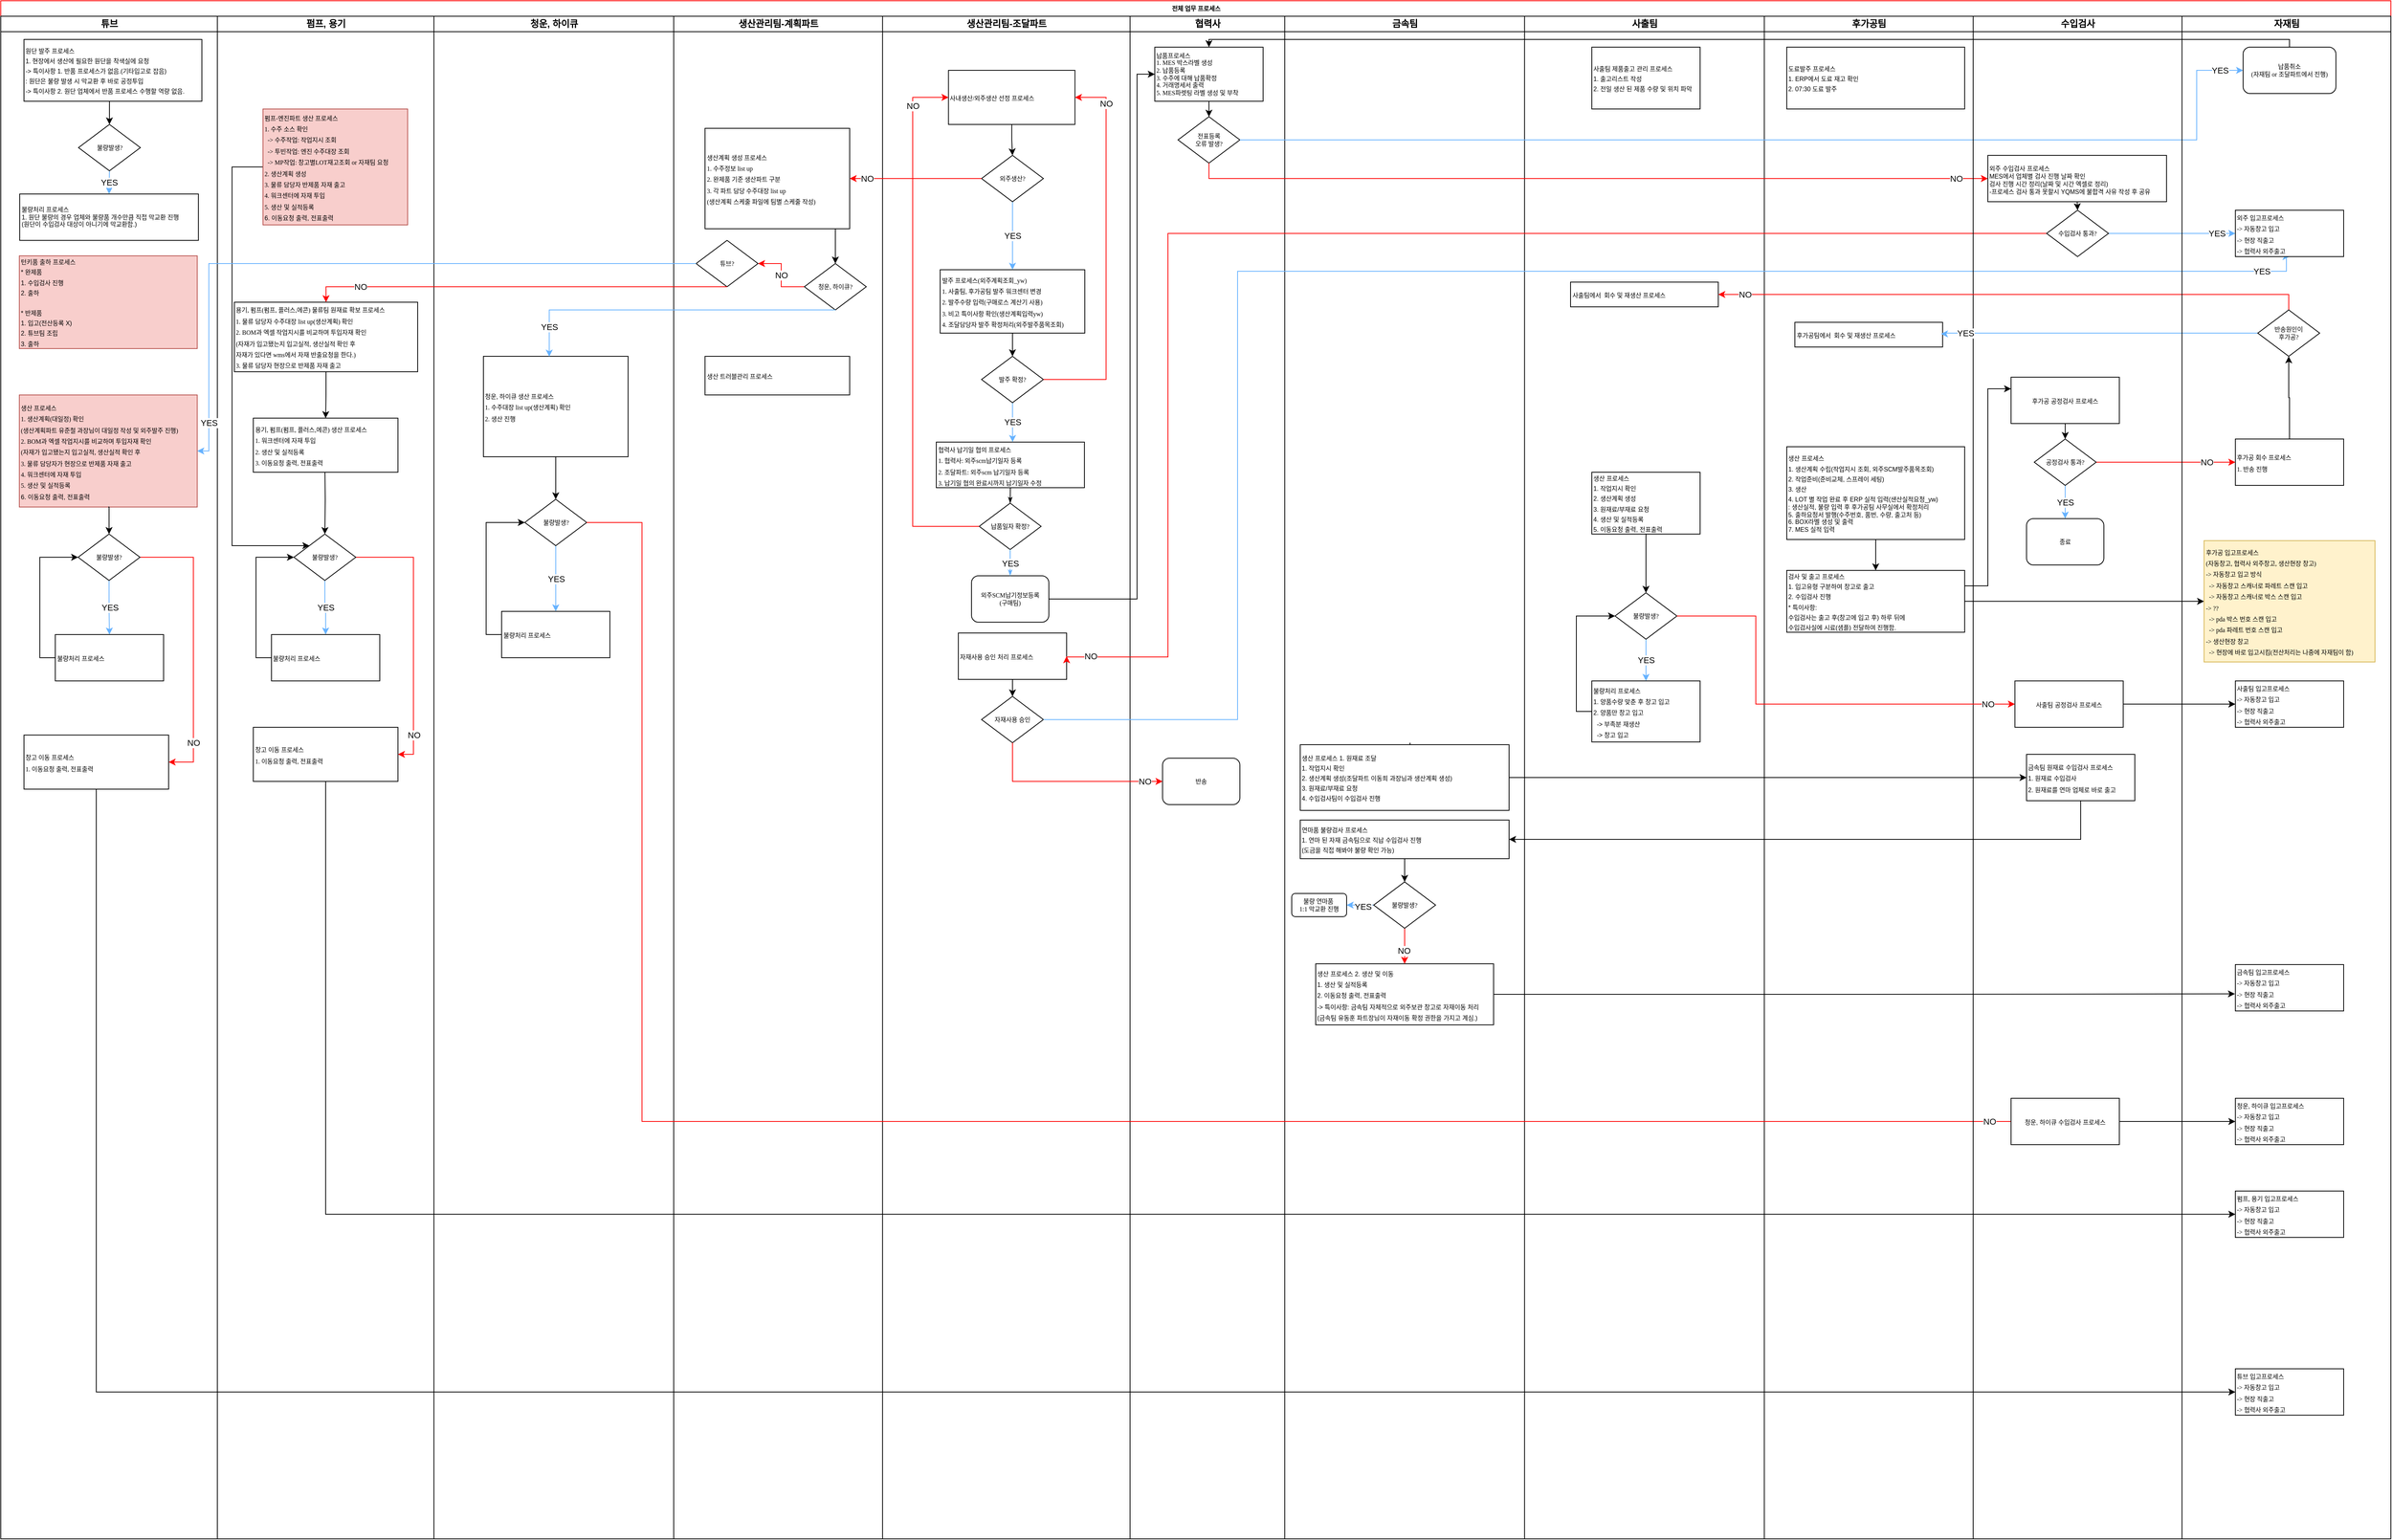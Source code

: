 <mxfile version="24.3.1" type="github">
  <diagram name="전제 업무흐름도" id="74e2e168-ea6b-b213-b513-2b3c1d86103e">
    <mxGraphModel dx="2893" dy="1773" grid="1" gridSize="10" guides="1" tooltips="1" connect="1" arrows="1" fold="1" page="1" pageScale="1" pageWidth="1100" pageHeight="850" background="none" math="0" shadow="0">
      <root>
        <mxCell id="0" />
        <mxCell id="1" parent="0" />
        <mxCell id="lvfCB4eY2tcOJgBGcnWr-17" value="전체 업무 프로세스" style="swimlane;html=1;childLayout=stackLayout;startSize=20;rounded=0;shadow=0;labelBackgroundColor=none;strokeWidth=1;fontFamily=Verdana;fontSize=8;align=center;strokeColor=#FF0000;" parent="1" vertex="1">
          <mxGeometry x="-139" y="-220" width="3090" height="1990" as="geometry" />
        </mxCell>
        <mxCell id="uqOfZayD8FsMnY-ltgmB-1" value="튜브" style="swimlane;html=1;startSize=20;" parent="lvfCB4eY2tcOJgBGcnWr-17" vertex="1">
          <mxGeometry y="20" width="280" height="1970" as="geometry" />
        </mxCell>
        <mxCell id="uqOfZayD8FsMnY-ltgmB-2" value="&lt;span style=&quot;font-family: Verdana; font-size: 8px;&quot;&gt;생산 프로세스&lt;/span&gt;&lt;div&gt;&lt;span style=&quot;font-family: Verdana; font-size: 8px;&quot;&gt;1. 생산계획(대일정) 확인&amp;nbsp;&lt;/span&gt;&lt;/div&gt;&lt;div&gt;&lt;span style=&quot;font-family: Verdana; font-size: 8px;&quot;&gt;(&lt;/span&gt;&lt;span style=&quot;font-family: Verdana; font-size: 8px; background-color: initial;&quot;&gt;생산계획파트 유준철 과장님이 대일정 작성 및 외주발주 진행)&lt;/span&gt;&lt;/div&gt;&lt;div&gt;&lt;div&gt;&lt;span style=&quot;font-family: Verdana; font-size: 8px; background-color: initial;&quot;&gt;2.&amp;nbsp;&lt;/span&gt;&lt;span style=&quot;font-family: Verdana; background-color: initial; font-size: 8px;&quot;&gt;BOM과 엑셀 작업지시를 비교하며 투입자재 확인&lt;/span&gt;&lt;/div&gt;&lt;div&gt;&lt;font face=&quot;Verdana&quot;&gt;&lt;span style=&quot;font-size: 8px;&quot;&gt;(자재가 입고됐는지 입고실적, 생산실적 확인 후&amp;nbsp;&lt;/span&gt;&lt;/font&gt;&lt;/div&gt;&lt;div&gt;&lt;span style=&quot;font-family: Verdana; font-size: 8px; background-color: initial;&quot;&gt;3. 물류 담당자가 현장으로 반제품 자재 출고&lt;/span&gt;&lt;/div&gt;&lt;div&gt;&lt;span style=&quot;font-family: Verdana; font-size: 8px; background-color: initial;&quot;&gt;4. 워크센터에 자재 투입&lt;/span&gt;&lt;/div&gt;&lt;div&gt;&lt;div&gt;&lt;span style=&quot;font-family: Verdana; font-size: 8px;&quot;&gt;5.&amp;nbsp;&lt;/span&gt;&lt;span style=&quot;font-size: 8px; background-color: initial;&quot;&gt;생산 및 실적등록&lt;/span&gt;&lt;/div&gt;&lt;span style=&quot;font-size: 8px;&quot;&gt;6. 이동요청 출력, 전표출력&lt;/span&gt;&lt;/div&gt;&lt;/div&gt;" style="rounded=0;whiteSpace=wrap;html=1;align=left;fillColor=#f8cecc;strokeColor=#b85450;" parent="uqOfZayD8FsMnY-ltgmB-1" vertex="1">
          <mxGeometry x="24" y="490" width="230" height="145" as="geometry" />
        </mxCell>
        <mxCell id="uqOfZayD8FsMnY-ltgmB-5" value="YES" style="edgeStyle=orthogonalEdgeStyle;rounded=0;orthogonalLoop=1;jettySize=auto;html=1;strokeColor=#66B2FF;entryX=0.5;entryY=0;entryDx=0;entryDy=0;" parent="uqOfZayD8FsMnY-ltgmB-1" source="uqOfZayD8FsMnY-ltgmB-6" target="8puDALR9XkkJ5Z-bRnY1-2" edge="1">
          <mxGeometry relative="1" as="geometry">
            <mxPoint x="139" y="790" as="targetPoint" />
          </mxGeometry>
        </mxCell>
        <mxCell id="8puDALR9XkkJ5Z-bRnY1-3" value="NO" style="edgeStyle=orthogonalEdgeStyle;rounded=0;orthogonalLoop=1;jettySize=auto;html=1;exitX=1;exitY=0.5;exitDx=0;exitDy=0;entryX=1;entryY=0.5;entryDx=0;entryDy=0;fillColor=#f8cecc;strokeColor=#FF0000;" edge="1" parent="uqOfZayD8FsMnY-ltgmB-1" source="uqOfZayD8FsMnY-ltgmB-6" target="8puDALR9XkkJ5Z-bRnY1-1">
          <mxGeometry x="0.689" relative="1" as="geometry">
            <Array as="points">
              <mxPoint x="249" y="700" />
              <mxPoint x="249" y="965" />
            </Array>
            <mxPoint as="offset" />
          </mxGeometry>
        </mxCell>
        <mxCell id="uqOfZayD8FsMnY-ltgmB-6" value="불량발생?" style="rhombus;whiteSpace=wrap;html=1;rounded=0;shadow=0;labelBackgroundColor=none;strokeWidth=1;fontFamily=Verdana;fontSize=8;align=center;" parent="uqOfZayD8FsMnY-ltgmB-1" vertex="1">
          <mxGeometry x="100" y="670" width="80" height="60" as="geometry" />
        </mxCell>
        <mxCell id="uqOfZayD8FsMnY-ltgmB-7" style="edgeStyle=orthogonalEdgeStyle;rounded=0;orthogonalLoop=1;jettySize=auto;html=1;exitX=0.5;exitY=1;exitDx=0;exitDy=0;entryX=0.5;entryY=0;entryDx=0;entryDy=0;" parent="uqOfZayD8FsMnY-ltgmB-1" source="uqOfZayD8FsMnY-ltgmB-2" target="uqOfZayD8FsMnY-ltgmB-6" edge="1">
          <mxGeometry relative="1" as="geometry">
            <mxPoint x="144.41" y="553" as="sourcePoint" />
            <mxPoint x="144.41" y="698" as="targetPoint" />
          </mxGeometry>
        </mxCell>
        <mxCell id="uqOfZayD8FsMnY-ltgmB-8" style="edgeStyle=orthogonalEdgeStyle;rounded=0;orthogonalLoop=1;jettySize=auto;html=1;exitX=0;exitY=0.5;exitDx=0;exitDy=0;entryX=0;entryY=0.5;entryDx=0;entryDy=0;" parent="uqOfZayD8FsMnY-ltgmB-1" source="8puDALR9XkkJ5Z-bRnY1-2" target="uqOfZayD8FsMnY-ltgmB-6" edge="1">
          <mxGeometry relative="1" as="geometry">
            <mxPoint x="91.25" y="830" as="sourcePoint" />
          </mxGeometry>
        </mxCell>
        <mxCell id="x_VAh8OjQokPqj9Za_kJ-24" style="edgeStyle=orthogonalEdgeStyle;rounded=0;orthogonalLoop=1;jettySize=auto;html=1;exitX=0.5;exitY=1;exitDx=0;exitDy=0;entryX=0.5;entryY=0;entryDx=0;entryDy=0;" parent="uqOfZayD8FsMnY-ltgmB-1" source="uqOfZayD8FsMnY-ltgmB-40" target="x_VAh8OjQokPqj9Za_kJ-22" edge="1">
          <mxGeometry relative="1" as="geometry" />
        </mxCell>
        <mxCell id="uqOfZayD8FsMnY-ltgmB-40" value="&lt;span style=&quot;font-size: 8px;&quot;&gt;원단 발주 프로세스&lt;/span&gt;&lt;div&gt;&lt;span style=&quot;font-size: 8px;&quot;&gt;1. 현장에서 생산에 필요한 원단을 착색실에 요청&lt;br&gt;&lt;/span&gt;&lt;div&gt;&lt;span style=&quot;font-size: 8px;&quot;&gt;-&amp;gt; 특이사항 1.&amp;nbsp;&lt;/span&gt;&lt;span style=&quot;font-size: 8px; background-color: initial;&quot;&gt;반품 프로세스가 없음.(기타입고로 잡음)&amp;nbsp;&lt;/span&gt;&lt;/div&gt;&lt;/div&gt;&lt;div&gt;&lt;span style=&quot;font-size: 8px; background-color: initial;&quot;&gt;:&amp;nbsp;&lt;/span&gt;&lt;span style=&quot;font-size: 8px; background-color: initial;&quot;&gt;원단은 불량 발생 시 막교환 후 바로 공정투입&lt;/span&gt;&lt;/div&gt;&lt;div&gt;&lt;span style=&quot;font-size: 8px; background-color: initial;&quot;&gt;-&amp;gt; 특이사항 2. 원단 업체에서 반품 프로세스 수행할 역량 없음.&lt;/span&gt;&lt;/div&gt;" style="rounded=0;whiteSpace=wrap;html=1;align=left;fontSize=11;fontFamily=Helvetica;" parent="uqOfZayD8FsMnY-ltgmB-1" vertex="1">
          <mxGeometry x="30" y="30" width="230" height="80" as="geometry" />
        </mxCell>
        <mxCell id="uqOfZayD8FsMnY-ltgmB-41" value="&lt;span style=&quot;font-size: 8px;&quot;&gt;턴키품 출하 프로세스&lt;/span&gt;&lt;div&gt;&lt;span style=&quot;font-size: 8px;&quot;&gt;* 완제품&lt;/span&gt;&lt;/div&gt;&lt;div&gt;&lt;span style=&quot;font-size: 8px;&quot;&gt;1. 수입검사 진행&lt;br&gt;&lt;/span&gt;&lt;div&gt;&lt;span style=&quot;font-size: 8px;&quot;&gt;2. 출하&lt;/span&gt;&lt;/div&gt;&lt;/div&gt;&lt;div&gt;&lt;span style=&quot;font-size: 8px;&quot;&gt;&lt;br&gt;&lt;/span&gt;&lt;/div&gt;&lt;div&gt;&lt;span style=&quot;font-size: 8px;&quot;&gt;* 반제품&lt;/span&gt;&lt;/div&gt;&lt;div&gt;&lt;span style=&quot;font-size: 8px;&quot;&gt;1. 입고(전산등록 X)&lt;/span&gt;&lt;/div&gt;&lt;div&gt;&lt;span style=&quot;font-size: 8px;&quot;&gt;2. 튜브팀 조립&lt;/span&gt;&lt;/div&gt;&lt;div&gt;&lt;span style=&quot;font-size: 8px;&quot;&gt;3. 출하&lt;/span&gt;&lt;/div&gt;" style="rounded=0;whiteSpace=wrap;html=1;align=left;fontSize=11;fontFamily=Helvetica;fillColor=#f8cecc;strokeColor=#b85450;" parent="uqOfZayD8FsMnY-ltgmB-1" vertex="1">
          <mxGeometry x="24" y="310" width="230" height="120" as="geometry" />
        </mxCell>
        <mxCell id="x_VAh8OjQokPqj9Za_kJ-25" value="YES" style="edgeStyle=orthogonalEdgeStyle;rounded=0;orthogonalLoop=1;jettySize=auto;html=1;exitX=0.5;exitY=1;exitDx=0;exitDy=0;entryX=0.5;entryY=0;entryDx=0;entryDy=0;strokeColor=#66B2FF;" parent="uqOfZayD8FsMnY-ltgmB-1" source="x_VAh8OjQokPqj9Za_kJ-22" target="x_VAh8OjQokPqj9Za_kJ-23" edge="1">
          <mxGeometry relative="1" as="geometry" />
        </mxCell>
        <mxCell id="x_VAh8OjQokPqj9Za_kJ-22" value="불량발생?" style="rhombus;whiteSpace=wrap;html=1;rounded=0;shadow=0;labelBackgroundColor=none;strokeWidth=1;fontFamily=Verdana;fontSize=8;align=center;" parent="uqOfZayD8FsMnY-ltgmB-1" vertex="1">
          <mxGeometry x="100.5" y="140" width="80" height="60" as="geometry" />
        </mxCell>
        <mxCell id="x_VAh8OjQokPqj9Za_kJ-23" value="&lt;div style=&quot;font-size: 8px;&quot;&gt;&lt;span style=&quot;font-size: 8px; background-color: initial;&quot;&gt;불량처리 프로세스&lt;/span&gt;&lt;/div&gt;&lt;div style=&quot;font-size: 8px;&quot;&gt;&lt;font style=&quot;font-size: 8px;&quot;&gt;1. 원단 불량의 경우 업체와 불량품 개수만큼 직접 막교환 진행&lt;/font&gt;&lt;/div&gt;&lt;div style=&quot;font-size: 8px;&quot;&gt;&lt;font style=&quot;font-size: 8px;&quot;&gt;(원단이 수입검사 대상이 아니기에 막교환함.)&lt;/font&gt;&lt;/div&gt;" style="rounded=0;whiteSpace=wrap;html=1;align=left;fontSize=8;" parent="uqOfZayD8FsMnY-ltgmB-1" vertex="1">
          <mxGeometry x="24.5" y="230" width="231" height="60" as="geometry" />
        </mxCell>
        <mxCell id="8puDALR9XkkJ5Z-bRnY1-1" value="&lt;div&gt;&lt;font face=&quot;Verdana&quot;&gt;&lt;span style=&quot;font-size: 8px;&quot;&gt;창고 이동 프로세스&lt;/span&gt;&lt;/font&gt;&lt;/div&gt;&lt;div&gt;&lt;font face=&quot;Verdana&quot;&gt;&lt;span style=&quot;font-size: 8px;&quot;&gt;1.&lt;/span&gt;&lt;/font&gt;&lt;span style=&quot;font-size: 8px; font-family: Verdana; background-color: initial;&quot;&gt;&amp;nbsp;이동요청 출력, 전표출력&lt;/span&gt;&lt;/div&gt;" style="rounded=0;whiteSpace=wrap;html=1;align=left;" vertex="1" parent="uqOfZayD8FsMnY-ltgmB-1">
          <mxGeometry x="30" y="930" width="187" height="70" as="geometry" />
        </mxCell>
        <mxCell id="8puDALR9XkkJ5Z-bRnY1-2" value="&lt;font style=&quot;font-size: 8px;&quot;&gt;불량처리 프로세스&lt;/font&gt;" style="rounded=0;whiteSpace=wrap;html=1;align=left;" vertex="1" parent="uqOfZayD8FsMnY-ltgmB-1">
          <mxGeometry x="70.5" y="800" width="140" height="60" as="geometry" />
        </mxCell>
        <mxCell id="lvfCB4eY2tcOJgBGcnWr-20" value="펌프, 용기" style="swimlane;html=1;startSize=20;" parent="lvfCB4eY2tcOJgBGcnWr-17" vertex="1">
          <mxGeometry x="280" y="20" width="280" height="1970" as="geometry" />
        </mxCell>
        <mxCell id="x_VAh8OjQokPqj9Za_kJ-17" value="" style="edgeStyle=orthogonalEdgeStyle;rounded=0;orthogonalLoop=1;jettySize=auto;html=1;" parent="lvfCB4eY2tcOJgBGcnWr-20" source="lvfCB4eY2tcOJgBGcnWr-21" target="x_VAh8OjQokPqj9Za_kJ-16" edge="1">
          <mxGeometry relative="1" as="geometry" />
        </mxCell>
        <mxCell id="lvfCB4eY2tcOJgBGcnWr-21" value="&lt;span style=&quot;background-color: initial; font-family: Verdana; font-size: 8px;&quot;&gt;용기,&amp;nbsp;&lt;/span&gt;&lt;span style=&quot;background-color: initial; font-family: Verdana; font-size: 8px;&quot;&gt;펌프(펌프, 플러스,에콘)&lt;/span&gt;&lt;span style=&quot;background-color: initial; font-family: Verdana; font-size: 8px;&quot;&gt;&amp;nbsp;&lt;/span&gt;&lt;font face=&quot;Verdana&quot;&gt;&lt;span style=&quot;font-size: 8px;&quot;&gt;물류팀 원재료 확보 프로세스&lt;br&gt;&lt;/span&gt;&lt;/font&gt;&lt;div&gt;&lt;span style=&quot;font-family: Verdana; font-size: 8px;&quot;&gt;1. 물류 담당자 수주대장 list up(생산계획) 확인&lt;/span&gt;&lt;/div&gt;&lt;div&gt;&lt;span style=&quot;font-family: Verdana; font-size: 8px;&quot;&gt;2.&amp;nbsp;&lt;/span&gt;&lt;span style=&quot;background-color: initial; font-size: 8px;&quot;&gt;&lt;font face=&quot;Verdana&quot;&gt;BOM과 엑셀 작업지시를 비교하며 투입자재 확인&lt;/font&gt;&lt;/span&gt;&lt;/div&gt;&lt;div&gt;&lt;font face=&quot;Verdana&quot;&gt;&lt;span style=&quot;font-size: 8px;&quot;&gt;(자재가 입고됐는지 입고실적, 생산실적 확인 후&amp;nbsp;&lt;/span&gt;&lt;/font&gt;&lt;/div&gt;&lt;div&gt;&lt;font face=&quot;Verdana&quot;&gt;&lt;span style=&quot;font-size: 8px;&quot;&gt;자재가 있다면 wms에서 자재 반출요청을 한다.)&amp;nbsp;&lt;/span&gt;&lt;/font&gt;&lt;/div&gt;&lt;div&gt;&lt;span style=&quot;font-family: Verdana; font-size: 8px; background-color: initial;&quot;&gt;3. 물류 담당자 현장으로 반제품 자재 출고&lt;/span&gt;&lt;/div&gt;" style="rounded=0;whiteSpace=wrap;html=1;align=left;" parent="lvfCB4eY2tcOJgBGcnWr-20" vertex="1">
          <mxGeometry x="22" y="370" width="237" height="90" as="geometry" />
        </mxCell>
        <mxCell id="p5eEpcaX0zVZrQScbjed-17" style="edgeStyle=orthogonalEdgeStyle;rounded=0;orthogonalLoop=1;jettySize=auto;html=1;exitX=0;exitY=0.5;exitDx=0;exitDy=0;entryX=0;entryY=0;entryDx=0;entryDy=0;" parent="lvfCB4eY2tcOJgBGcnWr-20" source="p5eEpcaX0zVZrQScbjed-9" target="p5eEpcaX0zVZrQScbjed-16" edge="1">
          <mxGeometry relative="1" as="geometry">
            <Array as="points">
              <mxPoint x="19" y="195" />
              <mxPoint x="19" y="685" />
            </Array>
          </mxGeometry>
        </mxCell>
        <mxCell id="p5eEpcaX0zVZrQScbjed-9" value="&lt;span style=&quot;font-family: Verdana; font-size: 8px;&quot;&gt;펌프-엔진파트 생산 프로세스&lt;/span&gt;&lt;div&gt;&lt;span style=&quot;font-family: Verdana; font-size: 8px;&quot;&gt;1. 수주 소스 확인&lt;/span&gt;&lt;/div&gt;&lt;div&gt;&lt;span style=&quot;font-family: Verdana; font-size: 8px;&quot;&gt;&amp;nbsp; -&amp;gt; 수주작업: 작업지시 조회&lt;/span&gt;&lt;/div&gt;&lt;div&gt;&lt;span style=&quot;font-family: Verdana; font-size: 8px;&quot;&gt;&amp;nbsp; -&amp;gt; 투빈작업: 엔진 수주대장 조회&lt;/span&gt;&lt;/div&gt;&lt;div&gt;&lt;span style=&quot;font-family: Verdana; font-size: 8px;&quot;&gt;&amp;nbsp; -&amp;gt; MP작업: 창고별LOT재고조회 or 자재팀 요청&lt;/span&gt;&lt;/div&gt;&lt;div&gt;&lt;span style=&quot;font-family: Verdana; font-size: 8px;&quot;&gt;2. 생산계획 생성&lt;/span&gt;&lt;/div&gt;&lt;div&gt;&lt;span style=&quot;font-family: Verdana; font-size: 8px;&quot;&gt;3. 물류 담당자 반제품 자재 출고&lt;/span&gt;&lt;/div&gt;&lt;div&gt;&lt;span style=&quot;font-family: Verdana; font-size: 8px;&quot;&gt;4. 워크센터에 자재 투입&lt;/span&gt;&lt;/div&gt;&lt;div&gt;&lt;span style=&quot;font-family: Verdana; font-size: 8px;&quot;&gt;5.&amp;nbsp;&lt;/span&gt;&lt;span style=&quot;font-size: 8px; background-color: initial;&quot;&gt;생산 및 실적등록&lt;/span&gt;&lt;/div&gt;&lt;span style=&quot;font-size: 8px;&quot;&gt;6. 이동요청 출력, 전표출력&lt;/span&gt;" style="rounded=0;whiteSpace=wrap;html=1;align=left;fillColor=#f8cecc;strokeColor=#b85450;" parent="lvfCB4eY2tcOJgBGcnWr-20" vertex="1">
          <mxGeometry x="59" y="120" width="187" height="150" as="geometry" />
        </mxCell>
        <mxCell id="p5eEpcaX0zVZrQScbjed-23" value="YES" style="edgeStyle=orthogonalEdgeStyle;rounded=0;orthogonalLoop=1;jettySize=auto;html=1;strokeColor=#66B2FF;" parent="lvfCB4eY2tcOJgBGcnWr-20" source="p5eEpcaX0zVZrQScbjed-16" target="p5eEpcaX0zVZrQScbjed-20" edge="1">
          <mxGeometry relative="1" as="geometry" />
        </mxCell>
        <mxCell id="x_VAh8OjQokPqj9Za_kJ-20" value="NO" style="edgeStyle=orthogonalEdgeStyle;rounded=0;orthogonalLoop=1;jettySize=auto;html=1;exitX=1;exitY=0.5;exitDx=0;exitDy=0;entryX=1;entryY=0.5;entryDx=0;entryDy=0;strokeColor=#FF0000;" parent="lvfCB4eY2tcOJgBGcnWr-20" source="p5eEpcaX0zVZrQScbjed-16" target="x_VAh8OjQokPqj9Za_kJ-19" edge="1">
          <mxGeometry x="0.742" relative="1" as="geometry">
            <mxPoint as="offset" />
          </mxGeometry>
        </mxCell>
        <mxCell id="p5eEpcaX0zVZrQScbjed-16" value="불량발생?" style="rhombus;whiteSpace=wrap;html=1;rounded=0;shadow=0;labelBackgroundColor=none;strokeWidth=1;fontFamily=Verdana;fontSize=8;align=center;" parent="lvfCB4eY2tcOJgBGcnWr-20" vertex="1">
          <mxGeometry x="99" y="670" width="80" height="60" as="geometry" />
        </mxCell>
        <mxCell id="p5eEpcaX0zVZrQScbjed-18" style="edgeStyle=orthogonalEdgeStyle;rounded=0;orthogonalLoop=1;jettySize=auto;html=1;" parent="lvfCB4eY2tcOJgBGcnWr-20" edge="1" target="p5eEpcaX0zVZrQScbjed-16">
          <mxGeometry relative="1" as="geometry">
            <mxPoint x="139" y="580" as="sourcePoint" />
            <mxPoint x="140" y="670" as="targetPoint" />
          </mxGeometry>
        </mxCell>
        <mxCell id="p5eEpcaX0zVZrQScbjed-29" style="edgeStyle=orthogonalEdgeStyle;rounded=0;orthogonalLoop=1;jettySize=auto;html=1;exitX=0;exitY=0.5;exitDx=0;exitDy=0;entryX=0;entryY=0.5;entryDx=0;entryDy=0;" parent="lvfCB4eY2tcOJgBGcnWr-20" source="p5eEpcaX0zVZrQScbjed-20" target="p5eEpcaX0zVZrQScbjed-16" edge="1">
          <mxGeometry relative="1" as="geometry" />
        </mxCell>
        <mxCell id="p5eEpcaX0zVZrQScbjed-20" value="&lt;font style=&quot;font-size: 8px;&quot;&gt;불량처리 프로세스&lt;/font&gt;" style="rounded=0;whiteSpace=wrap;html=1;align=left;" parent="lvfCB4eY2tcOJgBGcnWr-20" vertex="1">
          <mxGeometry x="70" y="800" width="140" height="60" as="geometry" />
        </mxCell>
        <mxCell id="x_VAh8OjQokPqj9Za_kJ-16" value="&lt;div&gt;&lt;font face=&quot;Verdana&quot;&gt;&lt;span style=&quot;font-size: 8px;&quot;&gt;용기, 펌프(펌프, 플러스,에콘) 생산 프로세스&lt;/span&gt;&lt;/font&gt;&lt;/div&gt;&lt;div&gt;&lt;font face=&quot;Verdana&quot;&gt;&lt;span style=&quot;font-size: 8px;&quot;&gt;1. 워크센터에 자재 투입&lt;/span&gt;&lt;/font&gt;&lt;/div&gt;&lt;div&gt;&lt;font face=&quot;Verdana&quot;&gt;&lt;span style=&quot;font-size: 8px;&quot;&gt;2. 생산 및 실적등록&lt;/span&gt;&lt;/font&gt;&lt;/div&gt;&lt;div&gt;&lt;font face=&quot;Verdana&quot;&gt;&lt;span style=&quot;font-size: 8px;&quot;&gt;3. 이동요청 출력, 전표출력&lt;/span&gt;&lt;/font&gt;&lt;/div&gt;" style="rounded=0;whiteSpace=wrap;html=1;align=left;" parent="lvfCB4eY2tcOJgBGcnWr-20" vertex="1">
          <mxGeometry x="46.5" y="520" width="187" height="70" as="geometry" />
        </mxCell>
        <mxCell id="x_VAh8OjQokPqj9Za_kJ-19" value="&lt;div&gt;&lt;font face=&quot;Verdana&quot;&gt;&lt;span style=&quot;font-size: 8px;&quot;&gt;창고 이동 프로세스&lt;/span&gt;&lt;/font&gt;&lt;/div&gt;&lt;div&gt;&lt;font face=&quot;Verdana&quot;&gt;&lt;span style=&quot;font-size: 8px;&quot;&gt;1.&lt;/span&gt;&lt;/font&gt;&lt;span style=&quot;font-size: 8px; font-family: Verdana; background-color: initial;&quot;&gt;&amp;nbsp;이동요청 출력, 전표출력&lt;/span&gt;&lt;/div&gt;" style="rounded=0;whiteSpace=wrap;html=1;align=left;" parent="lvfCB4eY2tcOJgBGcnWr-20" vertex="1">
          <mxGeometry x="46.5" y="920" width="187" height="70" as="geometry" />
        </mxCell>
        <mxCell id="lvfCB4eY2tcOJgBGcnWr-22" value="청운, 하이큐" style="swimlane;html=1;startSize=20;" parent="lvfCB4eY2tcOJgBGcnWr-17" vertex="1">
          <mxGeometry x="560" y="20" width="310" height="1970" as="geometry" />
        </mxCell>
        <mxCell id="p5eEpcaX0zVZrQScbjed-19" value="" style="edgeStyle=orthogonalEdgeStyle;rounded=0;orthogonalLoop=1;jettySize=auto;html=1;" parent="lvfCB4eY2tcOJgBGcnWr-22" source="lvfCB4eY2tcOJgBGcnWr-23" target="p5eEpcaX0zVZrQScbjed-15" edge="1">
          <mxGeometry relative="1" as="geometry" />
        </mxCell>
        <mxCell id="lvfCB4eY2tcOJgBGcnWr-23" value="&lt;div&gt;&lt;font face=&quot;Verdana&quot;&gt;&lt;span style=&quot;font-size: 8px;&quot;&gt;청운, 하이큐 생산 프로세스&lt;/span&gt;&lt;/font&gt;&lt;/div&gt;&lt;div&gt;&lt;font face=&quot;Verdana&quot;&gt;&lt;span style=&quot;font-size: 8px;&quot;&gt;1.&amp;nbsp;&lt;/span&gt;&lt;/font&gt;&lt;span style=&quot;font-family: Verdana; font-size: 8px; background-color: initial;&quot;&gt;수주대장 list up(생산계획) 확인&lt;/span&gt;&lt;/div&gt;&lt;div&gt;&lt;span style=&quot;font-family: Verdana; font-size: 8px; background-color: initial;&quot;&gt;2. 생산 진행&lt;/span&gt;&lt;/div&gt;" style="rounded=0;whiteSpace=wrap;html=1;align=left;" parent="lvfCB4eY2tcOJgBGcnWr-22" vertex="1">
          <mxGeometry x="64" y="440" width="187" height="130" as="geometry" />
        </mxCell>
        <mxCell id="p5eEpcaX0zVZrQScbjed-24" value="YES" style="edgeStyle=orthogonalEdgeStyle;rounded=0;orthogonalLoop=1;jettySize=auto;html=1;strokeColor=#66B2FF;" parent="lvfCB4eY2tcOJgBGcnWr-22" source="p5eEpcaX0zVZrQScbjed-15" target="p5eEpcaX0zVZrQScbjed-21" edge="1">
          <mxGeometry relative="1" as="geometry" />
        </mxCell>
        <mxCell id="p5eEpcaX0zVZrQScbjed-15" value="불량발생?" style="rhombus;whiteSpace=wrap;html=1;rounded=0;shadow=0;labelBackgroundColor=none;strokeWidth=1;fontFamily=Verdana;fontSize=8;align=center;" parent="lvfCB4eY2tcOJgBGcnWr-22" vertex="1">
          <mxGeometry x="117.5" y="625" width="80" height="60" as="geometry" />
        </mxCell>
        <mxCell id="p5eEpcaX0zVZrQScbjed-28" style="edgeStyle=orthogonalEdgeStyle;rounded=0;orthogonalLoop=1;jettySize=auto;html=1;exitX=0;exitY=0.5;exitDx=0;exitDy=0;entryX=0;entryY=0.5;entryDx=0;entryDy=0;" parent="lvfCB4eY2tcOJgBGcnWr-22" source="p5eEpcaX0zVZrQScbjed-21" target="p5eEpcaX0zVZrQScbjed-15" edge="1">
          <mxGeometry relative="1" as="geometry" />
        </mxCell>
        <mxCell id="p5eEpcaX0zVZrQScbjed-21" value="&lt;font style=&quot;font-size: 8px;&quot;&gt;불량처리 프로세스&lt;/font&gt;" style="rounded=0;whiteSpace=wrap;html=1;align=left;" parent="lvfCB4eY2tcOJgBGcnWr-22" vertex="1">
          <mxGeometry x="87.5" y="770" width="140" height="60" as="geometry" />
        </mxCell>
        <mxCell id="lvfCB4eY2tcOJgBGcnWr-24" value="생산관리팀-계획파트" style="swimlane;html=1;startSize=20;" parent="lvfCB4eY2tcOJgBGcnWr-17" vertex="1">
          <mxGeometry x="870" y="20" width="270" height="1970" as="geometry" />
        </mxCell>
        <mxCell id="lvfCB4eY2tcOJgBGcnWr-25" value="" style="edgeStyle=orthogonalEdgeStyle;rounded=0;orthogonalLoop=1;jettySize=auto;html=1;" parent="lvfCB4eY2tcOJgBGcnWr-24" source="lvfCB4eY2tcOJgBGcnWr-26" target="lvfCB4eY2tcOJgBGcnWr-27" edge="1">
          <mxGeometry relative="1" as="geometry">
            <Array as="points">
              <mxPoint x="209" y="290" />
              <mxPoint x="209" y="290" />
            </Array>
          </mxGeometry>
        </mxCell>
        <mxCell id="lvfCB4eY2tcOJgBGcnWr-26" value="&lt;div&gt;&lt;font face=&quot;Verdana&quot;&gt;&lt;span style=&quot;font-size: 8px;&quot;&gt;생산계획 생성 프로세스&lt;/span&gt;&lt;/font&gt;&lt;/div&gt;&lt;div&gt;&lt;font face=&quot;Verdana&quot;&gt;&lt;span style=&quot;font-size: 8px;&quot;&gt;1. 수주정보 list up&lt;/span&gt;&lt;/font&gt;&lt;/div&gt;&lt;div&gt;&lt;font face=&quot;Verdana&quot;&gt;&lt;span style=&quot;font-size: 8px;&quot;&gt;2. 완제품 기준 생산파트 구분&lt;/span&gt;&lt;/font&gt;&lt;/div&gt;&lt;div&gt;&lt;font face=&quot;Verdana&quot;&gt;&lt;span style=&quot;font-size: 8px;&quot;&gt;3. 각 파트 담당 수주대장 list up&lt;/span&gt;&lt;/font&gt;&lt;/div&gt;&lt;div&gt;&lt;font face=&quot;Verdana&quot;&gt;&lt;span style=&quot;font-size: 8px;&quot;&gt;(&lt;/span&gt;&lt;/font&gt;&lt;span style=&quot;font-size: 8px; font-family: Verdana; background-color: initial;&quot;&gt;생산계획 스케줄 파일에 팀별 스케줄 작성)&lt;/span&gt;&lt;/div&gt;" style="rounded=0;whiteSpace=wrap;html=1;align=left;" parent="lvfCB4eY2tcOJgBGcnWr-24" vertex="1">
          <mxGeometry x="40.5" y="145" width="187" height="130" as="geometry" />
        </mxCell>
        <mxCell id="uqOfZayD8FsMnY-ltgmB-38" value="NO" style="edgeStyle=orthogonalEdgeStyle;rounded=0;orthogonalLoop=1;jettySize=auto;html=1;exitX=0;exitY=0.5;exitDx=0;exitDy=0;entryX=1;entryY=0.5;entryDx=0;entryDy=0;strokeColor=#FF0000;" parent="lvfCB4eY2tcOJgBGcnWr-24" source="lvfCB4eY2tcOJgBGcnWr-27" target="uqOfZayD8FsMnY-ltgmB-37" edge="1">
          <mxGeometry relative="1" as="geometry" />
        </mxCell>
        <mxCell id="lvfCB4eY2tcOJgBGcnWr-27" value="청운, 하이큐?" style="rhombus;whiteSpace=wrap;html=1;rounded=0;shadow=0;labelBackgroundColor=none;strokeWidth=1;fontFamily=Verdana;fontSize=8;align=center;" parent="lvfCB4eY2tcOJgBGcnWr-24" vertex="1">
          <mxGeometry x="169" y="320" width="80" height="60" as="geometry" />
        </mxCell>
        <mxCell id="p5eEpcaX0zVZrQScbjed-31" value="&lt;font face=&quot;Verdana&quot;&gt;&lt;span style=&quot;font-size: 8px;&quot;&gt;생산 트러블관리 프로세스&lt;/span&gt;&lt;/font&gt;" style="rounded=0;whiteSpace=wrap;html=1;align=left;" parent="lvfCB4eY2tcOJgBGcnWr-24" vertex="1">
          <mxGeometry x="40.5" y="440" width="187" height="50" as="geometry" />
        </mxCell>
        <mxCell id="uqOfZayD8FsMnY-ltgmB-37" value="튜브?" style="rhombus;whiteSpace=wrap;html=1;rounded=0;shadow=0;labelBackgroundColor=none;strokeWidth=1;fontFamily=Verdana;fontSize=8;align=center;" parent="lvfCB4eY2tcOJgBGcnWr-24" vertex="1">
          <mxGeometry x="29" y="290" width="80" height="60" as="geometry" />
        </mxCell>
        <mxCell id="lvfCB4eY2tcOJgBGcnWr-28" value="생산관리팀-조달파트" style="swimlane;html=1;startSize=20;" parent="lvfCB4eY2tcOJgBGcnWr-17" vertex="1">
          <mxGeometry x="1140" y="20" width="320" height="1970" as="geometry" />
        </mxCell>
        <mxCell id="lvfCB4eY2tcOJgBGcnWr-29" value="&lt;span style=&quot;font-family: Verdana; font-size: 8px;&quot;&gt;협력사 납기일 협의 프로세스&lt;br&gt;&lt;/span&gt;&lt;div&gt;&lt;span style=&quot;font-family: Verdana; font-size: 8px;&quot;&gt;1.&amp;nbsp;&lt;/span&gt;&lt;span style=&quot;font-family: Verdana; font-size: 8px; background-color: initial;&quot;&gt;협력사: 외주scm납기일자 등록&lt;/span&gt;&lt;/div&gt;&lt;div&gt;&lt;span style=&quot;font-family: Verdana; font-size: 8px;&quot;&gt;2.&amp;nbsp;&lt;/span&gt;&lt;span style=&quot;font-family: Verdana; font-size: 8px; background-color: initial;&quot;&gt;조달파트: 외주scm 납기일자 등록&lt;/span&gt;&lt;/div&gt;&lt;div&gt;&lt;span style=&quot;font-family: Verdana; font-size: 8px; background-color: initial;&quot;&gt;3. 납기일 협의 완료시까지 납기일자 수정&lt;/span&gt;&lt;/div&gt;" style="rounded=0;whiteSpace=wrap;html=1;align=left;" parent="lvfCB4eY2tcOJgBGcnWr-28" vertex="1">
          <mxGeometry x="69.5" y="551" width="191.5" height="59" as="geometry" />
        </mxCell>
        <mxCell id="lvfCB4eY2tcOJgBGcnWr-30" value="&lt;span style=&quot;color: rgb(0, 0, 0); font-family: Verdana; font-size: 8px; font-style: normal; font-variant-ligatures: normal; font-variant-caps: normal; font-weight: 400; letter-spacing: normal; orphans: 2; text-align: center; text-indent: 0px; text-transform: none; widows: 2; word-spacing: 0px; -webkit-text-stroke-width: 0px; white-space: normal; background-color: rgb(251, 251, 251); text-decoration-thickness: initial; text-decoration-style: initial; text-decoration-color: initial; display: inline !important; float: none;&quot;&gt;납품일자 확정?&lt;/span&gt;" style="rhombus;whiteSpace=wrap;html=1;rounded=0;shadow=0;labelBackgroundColor=none;strokeWidth=1;fontFamily=Verdana;fontSize=8;align=center;" parent="lvfCB4eY2tcOJgBGcnWr-28" vertex="1">
          <mxGeometry x="125" y="630" width="80" height="60" as="geometry" />
        </mxCell>
        <mxCell id="lvfCB4eY2tcOJgBGcnWr-31" style="edgeStyle=orthogonalEdgeStyle;rounded=1;html=1;labelBackgroundColor=none;startArrow=none;startFill=0;startSize=5;endArrow=classicThin;endFill=1;endSize=5;jettySize=auto;orthogonalLoop=1;strokeWidth=1;fontFamily=Verdana;fontSize=8;exitX=0.5;exitY=1;exitDx=0;exitDy=0;entryX=0.5;entryY=0;entryDx=0;entryDy=0;" parent="lvfCB4eY2tcOJgBGcnWr-28" source="lvfCB4eY2tcOJgBGcnWr-29" target="lvfCB4eY2tcOJgBGcnWr-30" edge="1">
          <mxGeometry relative="1" as="geometry">
            <mxPoint x="120" y="493" as="sourcePoint" />
            <mxPoint x="190" y="498" as="targetPoint" />
          </mxGeometry>
        </mxCell>
        <mxCell id="lvfCB4eY2tcOJgBGcnWr-35" style="edgeStyle=orthogonalEdgeStyle;rounded=0;orthogonalLoop=1;jettySize=auto;html=1;entryX=0.5;entryY=0;entryDx=0;entryDy=0;" parent="lvfCB4eY2tcOJgBGcnWr-28" source="lvfCB4eY2tcOJgBGcnWr-36" target="lvfCB4eY2tcOJgBGcnWr-37" edge="1">
          <mxGeometry relative="1" as="geometry" />
        </mxCell>
        <mxCell id="lvfCB4eY2tcOJgBGcnWr-36" value="&lt;font style=&quot;font-size: 8px;&quot;&gt;자재사용 승인&amp;nbsp;&lt;/font&gt;&lt;span style=&quot;font-size: 8px; background-color: initial;&quot;&gt;처리&amp;nbsp;&lt;/span&gt;&lt;span style=&quot;font-size: 8px; background-color: initial;&quot;&gt;프로세스&lt;/span&gt;" style="rounded=0;whiteSpace=wrap;html=1;align=left;" parent="lvfCB4eY2tcOJgBGcnWr-28" vertex="1">
          <mxGeometry x="98" y="798" width="140" height="60" as="geometry" />
        </mxCell>
        <mxCell id="lvfCB4eY2tcOJgBGcnWr-37" value="자재사용 승인" style="rhombus;whiteSpace=wrap;html=1;rounded=0;shadow=0;labelBackgroundColor=none;strokeWidth=1;fontFamily=Verdana;fontSize=8;align=center;" parent="lvfCB4eY2tcOJgBGcnWr-28" vertex="1">
          <mxGeometry x="128" y="880" width="80" height="60" as="geometry" />
        </mxCell>
        <mxCell id="lvfCB4eY2tcOJgBGcnWr-38" value="YES" style="edgeStyle=orthogonalEdgeStyle;rounded=0;orthogonalLoop=1;jettySize=auto;html=1;strokeColor=#66B2FF;entryX=0.515;entryY=-0.003;entryDx=0;entryDy=0;entryPerimeter=0;" parent="lvfCB4eY2tcOJgBGcnWr-28" source="lvfCB4eY2tcOJgBGcnWr-39" target="lvfCB4eY2tcOJgBGcnWr-29" edge="1">
          <mxGeometry relative="1" as="geometry" />
        </mxCell>
        <mxCell id="lvfCB4eY2tcOJgBGcnWr-39" value="발주 확정?" style="rhombus;whiteSpace=wrap;html=1;rounded=0;shadow=0;labelBackgroundColor=none;strokeWidth=1;fontFamily=Verdana;fontSize=8;align=center;" parent="lvfCB4eY2tcOJgBGcnWr-28" vertex="1">
          <mxGeometry x="128" y="440" width="80" height="60" as="geometry" />
        </mxCell>
        <mxCell id="lvfCB4eY2tcOJgBGcnWr-40" value="" style="edgeStyle=orthogonalEdgeStyle;rounded=0;orthogonalLoop=1;jettySize=auto;html=1;" parent="lvfCB4eY2tcOJgBGcnWr-28" source="lvfCB4eY2tcOJgBGcnWr-41" target="lvfCB4eY2tcOJgBGcnWr-39" edge="1">
          <mxGeometry relative="1" as="geometry" />
        </mxCell>
        <mxCell id="lvfCB4eY2tcOJgBGcnWr-41" value="&lt;div&gt;&lt;font face=&quot;Verdana&quot;&gt;&lt;span style=&quot;font-size: 8px;&quot;&gt;발주 프로세스&lt;/span&gt;&lt;/font&gt;&lt;span style=&quot;font-size: 8px; font-family: Verdana; background-color: initial;&quot;&gt;(외주계획조회_yw)&lt;br&gt;1. 사출팀, 후가공팀 발주 워크센터 변경&lt;/span&gt;&lt;/div&gt;&lt;div&gt;&lt;span style=&quot;font-size: 8px; font-family: Verdana; background-color: initial;&quot;&gt;2. 발주수량 입력(구매로스 계산기 사용)&lt;/span&gt;&lt;/div&gt;&lt;div&gt;&lt;span style=&quot;font-size: 8px; font-family: Verdana; background-color: initial;&quot;&gt;3. 비고 특이사항 확인(생산계획입력yw)&lt;/span&gt;&lt;/div&gt;&lt;div&gt;&lt;span style=&quot;font-size: 8px; font-family: Verdana; background-color: initial;&quot;&gt;4. 조달담당자 발주 확정처리(외주발주품목조회)&lt;/span&gt;&lt;/div&gt;" style="rounded=0;whiteSpace=wrap;html=1;align=left;" parent="lvfCB4eY2tcOJgBGcnWr-28" vertex="1">
          <mxGeometry x="74.5" y="328" width="187" height="82" as="geometry" />
        </mxCell>
        <mxCell id="lvfCB4eY2tcOJgBGcnWr-42" style="edgeStyle=orthogonalEdgeStyle;rounded=0;orthogonalLoop=1;jettySize=auto;html=1;entryX=0.5;entryY=0;entryDx=0;entryDy=0;" parent="lvfCB4eY2tcOJgBGcnWr-28" source="lvfCB4eY2tcOJgBGcnWr-43" target="lvfCB4eY2tcOJgBGcnWr-46" edge="1">
          <mxGeometry relative="1" as="geometry" />
        </mxCell>
        <mxCell id="lvfCB4eY2tcOJgBGcnWr-43" value="&lt;font face=&quot;Verdana&quot;&gt;&lt;span style=&quot;font-size: 8px;&quot;&gt;사내생산/외주생산 선정 프로세스&lt;/span&gt;&lt;/font&gt;" style="rounded=0;whiteSpace=wrap;html=1;align=left;" parent="lvfCB4eY2tcOJgBGcnWr-28" vertex="1">
          <mxGeometry x="85.25" y="70" width="163.5" height="70" as="geometry" />
        </mxCell>
        <mxCell id="lvfCB4eY2tcOJgBGcnWr-44" value="NO" style="edgeStyle=orthogonalEdgeStyle;rounded=0;orthogonalLoop=1;jettySize=auto;html=1;exitX=0;exitY=0.5;exitDx=0;exitDy=0;entryX=0;entryY=0.5;entryDx=0;entryDy=0;strokeColor=#FF0000;" parent="lvfCB4eY2tcOJgBGcnWr-28" source="lvfCB4eY2tcOJgBGcnWr-30" target="lvfCB4eY2tcOJgBGcnWr-43" edge="1">
          <mxGeometry x="0.835" relative="1" as="geometry">
            <mxPoint x="18" y="665" as="sourcePoint" />
            <mxPoint x="-27" y="150" as="targetPoint" />
            <Array as="points">
              <mxPoint x="39" y="660" />
              <mxPoint x="39" y="105" />
            </Array>
            <mxPoint as="offset" />
          </mxGeometry>
        </mxCell>
        <mxCell id="lvfCB4eY2tcOJgBGcnWr-45" value="YES" style="edgeStyle=orthogonalEdgeStyle;rounded=0;orthogonalLoop=1;jettySize=auto;html=1;entryX=0.5;entryY=0;entryDx=0;entryDy=0;strokeColor=#66B2FF;" parent="lvfCB4eY2tcOJgBGcnWr-28" source="lvfCB4eY2tcOJgBGcnWr-46" target="lvfCB4eY2tcOJgBGcnWr-41" edge="1">
          <mxGeometry relative="1" as="geometry" />
        </mxCell>
        <mxCell id="lvfCB4eY2tcOJgBGcnWr-46" value="외주생산?" style="rhombus;whiteSpace=wrap;html=1;rounded=0;shadow=0;labelBackgroundColor=none;strokeWidth=1;fontFamily=Verdana;fontSize=8;align=center;" parent="lvfCB4eY2tcOJgBGcnWr-28" vertex="1">
          <mxGeometry x="128" y="180" width="80" height="60" as="geometry" />
        </mxCell>
        <mxCell id="lvfCB4eY2tcOJgBGcnWr-47" value="NO" style="edgeStyle=orthogonalEdgeStyle;rounded=0;orthogonalLoop=1;jettySize=auto;html=1;entryX=1;entryY=0.5;entryDx=0;entryDy=0;strokeColor=#FF0000;exitX=1;exitY=0.5;exitDx=0;exitDy=0;" parent="lvfCB4eY2tcOJgBGcnWr-28" source="lvfCB4eY2tcOJgBGcnWr-39" target="lvfCB4eY2tcOJgBGcnWr-43" edge="1">
          <mxGeometry x="0.804" relative="1" as="geometry">
            <mxPoint x="154" y="470" as="sourcePoint" />
            <mxPoint x="199.75" y="105" as="targetPoint" />
            <Array as="points">
              <mxPoint x="289" y="470" />
              <mxPoint x="289" y="105" />
            </Array>
            <mxPoint as="offset" />
          </mxGeometry>
        </mxCell>
        <mxCell id="lvfCB4eY2tcOJgBGcnWr-48" value="협력사" style="swimlane;html=1;startSize=20;" parent="lvfCB4eY2tcOJgBGcnWr-17" vertex="1">
          <mxGeometry x="1460" y="20" width="200" height="1970" as="geometry" />
        </mxCell>
        <mxCell id="p5eEpcaX0zVZrQScbjed-32" style="edgeStyle=orthogonalEdgeStyle;rounded=0;orthogonalLoop=1;jettySize=auto;html=1;exitX=0.5;exitY=1;exitDx=0;exitDy=0;" parent="lvfCB4eY2tcOJgBGcnWr-48" source="lvfCB4eY2tcOJgBGcnWr-50" target="lvfCB4eY2tcOJgBGcnWr-51" edge="1">
          <mxGeometry relative="1" as="geometry" />
        </mxCell>
        <mxCell id="lvfCB4eY2tcOJgBGcnWr-50" value="&lt;div style=&quot;font-size: 8px;&quot;&gt;&lt;font style=&quot;font-size: 8px;&quot; face=&quot;Verdana&quot;&gt;납품프로세스&lt;/font&gt;&lt;/div&gt;&lt;div style=&quot;font-size: 8px;&quot;&gt;&lt;font style=&quot;font-size: 8px;&quot; face=&quot;Verdana&quot;&gt;1. MES 박스라벨 생성&amp;nbsp;&lt;/font&gt;&lt;/div&gt;&lt;div style=&quot;font-size: 8px;&quot;&gt;&lt;font style=&quot;font-size: 8px;&quot; face=&quot;Verdana&quot;&gt;2. 납품등록&lt;/font&gt;&lt;/div&gt;&lt;div style=&quot;font-size: 8px;&quot;&gt;&lt;font style=&quot;font-size: 8px;&quot; face=&quot;Verdana&quot;&gt;3. 수주에 대해 납품확정&lt;/font&gt;&lt;/div&gt;&lt;div style=&quot;font-size: 8px;&quot;&gt;&lt;font style=&quot;font-size: 8px;&quot; face=&quot;Verdana&quot;&gt;4. 거래명세서 출력&lt;/font&gt;&lt;/div&gt;&lt;div style=&quot;font-size: 8px;&quot;&gt;&lt;font style=&quot;font-size: 8px;&quot; face=&quot;Verdana&quot;&gt;5. MES파렛팅 라벨 생성 및 부착&lt;/font&gt;&lt;/div&gt;" style="rounded=0;whiteSpace=wrap;html=1;align=left;" parent="lvfCB4eY2tcOJgBGcnWr-48" vertex="1">
          <mxGeometry x="32" y="40" width="140" height="70" as="geometry" />
        </mxCell>
        <mxCell id="lvfCB4eY2tcOJgBGcnWr-51" value="전표등록&lt;div&gt;오류 발생?&lt;/div&gt;" style="rhombus;whiteSpace=wrap;html=1;rounded=0;shadow=0;labelBackgroundColor=none;strokeWidth=1;fontFamily=Verdana;fontSize=8;align=center;" parent="lvfCB4eY2tcOJgBGcnWr-48" vertex="1">
          <mxGeometry x="62" y="130" width="80" height="60" as="geometry" />
        </mxCell>
        <mxCell id="lvfCB4eY2tcOJgBGcnWr-52" value="반송" style="rounded=1;whiteSpace=wrap;html=1;shadow=0;labelBackgroundColor=none;strokeWidth=1;fontFamily=Verdana;fontSize=8;align=center;verticalAlign=middle;" parent="lvfCB4eY2tcOJgBGcnWr-48" vertex="1">
          <mxGeometry x="42" y="960" width="100" height="60" as="geometry" />
        </mxCell>
        <mxCell id="uqOfZayD8FsMnY-ltgmB-44" value="금속팀" style="swimlane;html=1;startSize=20;" parent="lvfCB4eY2tcOJgBGcnWr-17" vertex="1">
          <mxGeometry x="1660" y="20" width="310" height="1970" as="geometry" />
        </mxCell>
        <mxCell id="uqOfZayD8FsMnY-ltgmB-45" value="" style="edgeStyle=orthogonalEdgeStyle;rounded=0;orthogonalLoop=1;jettySize=auto;html=1;" parent="uqOfZayD8FsMnY-ltgmB-44" source="uqOfZayD8FsMnY-ltgmB-46" edge="1">
          <mxGeometry relative="1" as="geometry">
            <Array as="points">
              <mxPoint x="161.98" y="940" />
              <mxPoint x="161.98" y="940" />
            </Array>
            <mxPoint x="162.048" y="1000.051" as="targetPoint" />
          </mxGeometry>
        </mxCell>
        <mxCell id="uqOfZayD8FsMnY-ltgmB-46" value="&lt;font style=&quot;font-size: 8px;&quot;&gt;생산 프로세스 1. 원재료 조달&lt;br&gt;1. 작업지시 확인&lt;br&gt;&lt;/font&gt;&lt;div&gt;&lt;font style=&quot;font-size: 8px;&quot;&gt;2.&amp;nbsp;&lt;span style=&quot;font-family: Verdana;&quot;&gt;생산계획 생성&lt;/span&gt;&lt;/font&gt;&lt;span style=&quot;font-size: 8px; background-color: initial; font-family: Verdana;&quot;&gt;(&lt;/span&gt;&lt;span style=&quot;font-size: 8px; background-color: initial;&quot;&gt;조달파트 이동희 과장님과 생산계획 생성)&lt;/span&gt;&lt;/div&gt;&lt;div&gt;&lt;font style=&quot;font-size: 8px;&quot;&gt;3. 원재료/부재료 요청&lt;/font&gt;&lt;/div&gt;&lt;div&gt;&lt;span style=&quot;font-size: 8px;&quot;&gt;4. 수입검사팀이 수입검사 진행&lt;/span&gt;&lt;/div&gt;" style="rounded=0;whiteSpace=wrap;html=1;align=left;fontSize=11;fontFamily=Helvetica;" parent="uqOfZayD8FsMnY-ltgmB-44" vertex="1">
          <mxGeometry x="20" y="942.5" width="270" height="85" as="geometry" />
        </mxCell>
        <mxCell id="x_VAh8OjQokPqj9Za_kJ-7" value="" style="edgeStyle=orthogonalEdgeStyle;rounded=0;orthogonalLoop=1;jettySize=auto;html=1;" parent="uqOfZayD8FsMnY-ltgmB-44" source="x_VAh8OjQokPqj9Za_kJ-4" target="x_VAh8OjQokPqj9Za_kJ-6" edge="1">
          <mxGeometry relative="1" as="geometry" />
        </mxCell>
        <mxCell id="x_VAh8OjQokPqj9Za_kJ-4" value="&lt;font style=&quot;font-size: 8px;&quot;&gt;연마품 불량검사 프로세스&lt;br&gt;&lt;/font&gt;&lt;div&gt;&lt;font style=&quot;font-size: 8px;&quot;&gt;1. 연마 된 자재 금속팀으로 직납 수입검사 진행&lt;/font&gt;&lt;/div&gt;&lt;div&gt;&lt;font style=&quot;font-size: 8px;&quot;&gt;(도금을 직접 해봐야 불량 확인 가능)&lt;br&gt;&lt;/font&gt;&lt;/div&gt;" style="rounded=0;whiteSpace=wrap;html=1;align=left;fontSize=11;fontFamily=Helvetica;" parent="uqOfZayD8FsMnY-ltgmB-44" vertex="1">
          <mxGeometry x="20" y="1040" width="270" height="50" as="geometry" />
        </mxCell>
        <mxCell id="uqOfZayD8FsMnY-ltgmB-50" value="&lt;div&gt;&lt;span style=&quot;font-size: 8px;&quot;&gt;생산 프로세스 2. 생산 및 이동&lt;/span&gt;&lt;/div&gt;&lt;div&gt;&lt;span style=&quot;font-size: 8px;&quot;&gt;1. 생산 및 실적등록&lt;/span&gt;&lt;/div&gt;&lt;div&gt;&lt;span style=&quot;font-size: 8px;&quot;&gt;2. 이동요청 출력, 전표출력&lt;/span&gt;&lt;/div&gt;&lt;div&gt;&lt;span style=&quot;font-size: 8px;&quot;&gt;-&amp;gt; 특이사항: 금속팀 자체적으로 외주보관 창고로 자재이동 처리&lt;/span&gt;&lt;/div&gt;&lt;div&gt;&lt;span style=&quot;font-size: 8px;&quot;&gt;(금속팀 유동훈 파트장님이 자재이동 확정 권한을 가지고 계심.)&lt;/span&gt;&lt;/div&gt;" style="rounded=0;whiteSpace=wrap;html=1;align=left;" parent="uqOfZayD8FsMnY-ltgmB-44" vertex="1">
          <mxGeometry x="40" y="1226" width="230" height="79" as="geometry" />
        </mxCell>
        <mxCell id="x_VAh8OjQokPqj9Za_kJ-10" value="" style="edgeStyle=orthogonalEdgeStyle;rounded=0;orthogonalLoop=1;jettySize=auto;html=1;strokeColor=#66B2FF;" parent="uqOfZayD8FsMnY-ltgmB-44" source="x_VAh8OjQokPqj9Za_kJ-6" target="x_VAh8OjQokPqj9Za_kJ-9" edge="1">
          <mxGeometry relative="1" as="geometry" />
        </mxCell>
        <mxCell id="x_VAh8OjQokPqj9Za_kJ-12" value="YES" style="edgeLabel;html=1;align=center;verticalAlign=middle;resizable=0;points=[];" parent="x_VAh8OjQokPqj9Za_kJ-10" vertex="1" connectable="0">
          <mxGeometry x="-0.362" y="2" relative="1" as="geometry">
            <mxPoint as="offset" />
          </mxGeometry>
        </mxCell>
        <mxCell id="x_VAh8OjQokPqj9Za_kJ-13" value="" style="edgeStyle=orthogonalEdgeStyle;rounded=0;orthogonalLoop=1;jettySize=auto;html=1;strokeColor=#FF0000;" parent="uqOfZayD8FsMnY-ltgmB-44" source="x_VAh8OjQokPqj9Za_kJ-6" target="uqOfZayD8FsMnY-ltgmB-50" edge="1">
          <mxGeometry relative="1" as="geometry" />
        </mxCell>
        <mxCell id="x_VAh8OjQokPqj9Za_kJ-14" value="NO" style="edgeLabel;html=1;align=center;verticalAlign=middle;resizable=0;points=[];" parent="x_VAh8OjQokPqj9Za_kJ-13" vertex="1" connectable="0">
          <mxGeometry x="0.231" y="-1" relative="1" as="geometry">
            <mxPoint as="offset" />
          </mxGeometry>
        </mxCell>
        <mxCell id="x_VAh8OjQokPqj9Za_kJ-6" value="불량발생?" style="rhombus;whiteSpace=wrap;html=1;rounded=0;shadow=0;labelBackgroundColor=none;strokeWidth=1;fontFamily=Verdana;fontSize=8;align=center;" parent="uqOfZayD8FsMnY-ltgmB-44" vertex="1">
          <mxGeometry x="115" y="1120" width="80" height="60" as="geometry" />
        </mxCell>
        <mxCell id="x_VAh8OjQokPqj9Za_kJ-9" value="불량 연마품&amp;nbsp;&lt;div&gt;1:1 막교환 진행&lt;/div&gt;" style="rounded=1;whiteSpace=wrap;html=1;shadow=0;labelBackgroundColor=none;strokeWidth=1;fontFamily=Verdana;fontSize=8;align=center;verticalAlign=middle;" parent="uqOfZayD8FsMnY-ltgmB-44" vertex="1">
          <mxGeometry x="9" y="1135" width="71" height="30" as="geometry" />
        </mxCell>
        <mxCell id="lvfCB4eY2tcOJgBGcnWr-53" value="사출팀" style="swimlane;html=1;startSize=20;" parent="lvfCB4eY2tcOJgBGcnWr-17" vertex="1">
          <mxGeometry x="1970" y="20" width="310" height="1970" as="geometry" />
        </mxCell>
        <mxCell id="lvfCB4eY2tcOJgBGcnWr-54" value="" style="edgeStyle=orthogonalEdgeStyle;rounded=0;orthogonalLoop=1;jettySize=auto;html=1;" parent="lvfCB4eY2tcOJgBGcnWr-53" source="lvfCB4eY2tcOJgBGcnWr-55" target="lvfCB4eY2tcOJgBGcnWr-57" edge="1">
          <mxGeometry relative="1" as="geometry" />
        </mxCell>
        <mxCell id="lvfCB4eY2tcOJgBGcnWr-55" value="&lt;font style=&quot;font-size: 8px;&quot;&gt;생산 프로세스&lt;br&gt;1. 작업지시 확인&lt;br&gt;&lt;/font&gt;&lt;div&gt;&lt;font style=&quot;font-size: 8px;&quot;&gt;2.&amp;nbsp;&lt;span style=&quot;font-family: Verdana;&quot;&gt;생산계획 생성&lt;/span&gt;&amp;nbsp;&lt;br&gt;3. 원재료/부재료 요청&lt;br&gt;4. 생산 및 실적등록&lt;br&gt;5. 이동요청 출력, 전표출력&lt;/font&gt;&lt;/div&gt;" style="rounded=0;whiteSpace=wrap;html=1;align=left;fontSize=11;fontFamily=Helvetica;" parent="lvfCB4eY2tcOJgBGcnWr-53" vertex="1">
          <mxGeometry x="87" y="590" width="140" height="80" as="geometry" />
        </mxCell>
        <mxCell id="lvfCB4eY2tcOJgBGcnWr-56" value="YES" style="edgeStyle=orthogonalEdgeStyle;rounded=0;orthogonalLoop=1;jettySize=auto;html=1;entryX=0.5;entryY=0;entryDx=0;entryDy=0;strokeColor=#66B2FF;" parent="lvfCB4eY2tcOJgBGcnWr-53" source="lvfCB4eY2tcOJgBGcnWr-57" target="lvfCB4eY2tcOJgBGcnWr-58" edge="1">
          <mxGeometry relative="1" as="geometry" />
        </mxCell>
        <mxCell id="lvfCB4eY2tcOJgBGcnWr-57" value="불량발생?" style="rhombus;whiteSpace=wrap;html=1;rounded=0;shadow=0;labelBackgroundColor=none;strokeWidth=1;fontFamily=Verdana;fontSize=8;align=center;" parent="lvfCB4eY2tcOJgBGcnWr-53" vertex="1">
          <mxGeometry x="117" y="746" width="80" height="60" as="geometry" />
        </mxCell>
        <mxCell id="p5eEpcaX0zVZrQScbjed-27" style="edgeStyle=orthogonalEdgeStyle;rounded=0;orthogonalLoop=1;jettySize=auto;html=1;exitX=0;exitY=0.5;exitDx=0;exitDy=0;entryX=0;entryY=0.5;entryDx=0;entryDy=0;" parent="lvfCB4eY2tcOJgBGcnWr-53" source="lvfCB4eY2tcOJgBGcnWr-58" target="lvfCB4eY2tcOJgBGcnWr-57" edge="1">
          <mxGeometry relative="1" as="geometry" />
        </mxCell>
        <mxCell id="lvfCB4eY2tcOJgBGcnWr-58" value="&lt;font style=&quot;font-size: 8px;&quot;&gt;불량처리 프로세스&lt;/font&gt;&lt;div&gt;&lt;font style=&quot;font-size: 8px;&quot;&gt;1. 양품수량 맞춘 후 창고 입고&lt;/font&gt;&lt;/div&gt;&lt;div&gt;&lt;font style=&quot;font-size: 8px;&quot;&gt;2. 양품만 창고 입고&amp;nbsp;&amp;nbsp;&lt;/font&gt;&lt;/div&gt;&lt;div&gt;&lt;font style=&quot;font-size: 8px;&quot;&gt;&amp;nbsp; -&amp;gt; 부족분 재생산&lt;/font&gt;&lt;/div&gt;&lt;div&gt;&lt;font style=&quot;font-size: 8px;&quot;&gt;&amp;nbsp; -&amp;gt; 창고 입고&lt;/font&gt;&lt;/div&gt;" style="rounded=0;whiteSpace=wrap;html=1;align=left;" parent="lvfCB4eY2tcOJgBGcnWr-53" vertex="1">
          <mxGeometry x="87" y="860" width="140" height="79" as="geometry" />
        </mxCell>
        <mxCell id="XkpX4AWq3C42IbMwBVuc-37" value="&lt;span style=&quot;font-family: Verdana; font-size: 8px; text-align: center;&quot;&gt;사출팀에서&amp;nbsp;&amp;nbsp;&lt;/span&gt;&lt;span style=&quot;font-family: Verdana; font-size: 8px; text-align: center; background-color: initial;&quot;&gt;회수 및 재생산 프로세스&lt;/span&gt;" style="rounded=0;whiteSpace=wrap;html=1;align=left;fontSize=11;fontFamily=Helvetica;" parent="lvfCB4eY2tcOJgBGcnWr-53" vertex="1">
          <mxGeometry x="59.5" y="344" width="191" height="32" as="geometry" />
        </mxCell>
        <mxCell id="XkpX4AWq3C42IbMwBVuc-43" value="&lt;span style=&quot;font-size: 8px;&quot;&gt;사출팀 제품출고 관리 프로세스&lt;/span&gt;&lt;div&gt;&lt;span style=&quot;font-size: 8px;&quot;&gt;1. 출고리스트 작성&lt;/span&gt;&lt;/div&gt;&lt;div&gt;&lt;span style=&quot;font-size: 8px;&quot;&gt;2. 전일 생산 된 제품 수량 및 위치 파악&lt;/span&gt;&lt;/div&gt;" style="rounded=0;whiteSpace=wrap;html=1;align=left;fontSize=11;fontFamily=Helvetica;" parent="lvfCB4eY2tcOJgBGcnWr-53" vertex="1">
          <mxGeometry x="87" y="40" width="140" height="80" as="geometry" />
        </mxCell>
        <mxCell id="lvfCB4eY2tcOJgBGcnWr-59" value="후가공팀" style="swimlane;html=1;startSize=20;" parent="lvfCB4eY2tcOJgBGcnWr-17" vertex="1">
          <mxGeometry x="2280" y="20" width="270" height="1970" as="geometry" />
        </mxCell>
        <mxCell id="XkpX4AWq3C42IbMwBVuc-4" value="" style="edgeStyle=orthogonalEdgeStyle;rounded=0;orthogonalLoop=1;jettySize=auto;html=1;" parent="lvfCB4eY2tcOJgBGcnWr-59" source="M6co_7YITtM8MVSuXPbT-7" target="XkpX4AWq3C42IbMwBVuc-3" edge="1">
          <mxGeometry relative="1" as="geometry" />
        </mxCell>
        <mxCell id="M6co_7YITtM8MVSuXPbT-7" value="&lt;span style=&quot;font-size: 8px;&quot;&gt;생산 프로세스&lt;/span&gt;&lt;div&gt;&lt;span style=&quot;font-size: 8px;&quot;&gt;1. 생산계획 수립&lt;/span&gt;&lt;span style=&quot;font-size: 8px; background-color: initial;&quot;&gt;(작업지시 조회, 외주SCM발주품목조회)&lt;/span&gt;&lt;/div&gt;&lt;div&gt;&lt;span style=&quot;font-size: 8px;&quot;&gt;2. 작업준비(준비교체, 스프레이 세팅)&lt;/span&gt;&lt;/div&gt;&lt;div&gt;&lt;span style=&quot;font-size: 8px;&quot;&gt;3. 생산&lt;/span&gt;&lt;/div&gt;&lt;div&gt;&lt;span style=&quot;font-size: 8px;&quot;&gt;4.&amp;nbsp;&lt;/span&gt;&lt;span style=&quot;font-size: 8px; background-color: initial;&quot;&gt;LOT 별 작업 완료 후 ERP 실적 입력(샌산실적요청_yw)&lt;/span&gt;&lt;/div&gt;&lt;div style=&quot;font-size: 8px;&quot;&gt;: 생산실적, 불량 입력 후 후가공팀 사무실에서 확정처리&lt;/div&gt;&lt;div style=&quot;font-size: 8px;&quot;&gt;5. 출하요청서 발행(수주번호, 품번, 수량, 출고처 등)&amp;nbsp;&lt;/div&gt;&lt;div style=&quot;font-size: 8px;&quot;&gt;6. BOX라벨 생성 및 출력&amp;nbsp;&lt;/div&gt;&lt;div style=&quot;font-size: 8px;&quot;&gt;7. MES 실적 입력&lt;/div&gt;" style="rounded=0;whiteSpace=wrap;html=1;align=left;fontSize=11;fontFamily=Helvetica;" parent="lvfCB4eY2tcOJgBGcnWr-59" vertex="1">
          <mxGeometry x="29" y="557" width="230" height="120" as="geometry" />
        </mxCell>
        <mxCell id="M6co_7YITtM8MVSuXPbT-8" value="&lt;span style=&quot;font-size: 8px;&quot;&gt;도료발주 프로세스&lt;/span&gt;&lt;div&gt;&lt;span style=&quot;font-size: 8px;&quot;&gt;1. ERP에서 도료 재고 확인&lt;/span&gt;&lt;/div&gt;&lt;div&gt;&lt;span style=&quot;font-size: 8px;&quot;&gt;2. 07:30 도료 발주&lt;/span&gt;&lt;/div&gt;" style="rounded=0;whiteSpace=wrap;html=1;align=left;fontSize=11;fontFamily=Helvetica;" parent="lvfCB4eY2tcOJgBGcnWr-59" vertex="1">
          <mxGeometry x="29" y="40" width="230" height="80" as="geometry" />
        </mxCell>
        <mxCell id="XkpX4AWq3C42IbMwBVuc-3" value="&lt;span style=&quot;font-size: 8px;&quot;&gt;검사 및 출고 프로세스&lt;/span&gt;&lt;div&gt;&lt;div style=&quot;&quot;&gt;&lt;span style=&quot;font-size: 8px;&quot;&gt;1. 입고유형 구분하여 창고로 출고&lt;/span&gt;&lt;/div&gt;&lt;div style=&quot;&quot;&gt;&lt;span style=&quot;font-size: 8px;&quot;&gt;2. 수입검사 진행&lt;br&gt;* 특이사항:&amp;nbsp;&lt;/span&gt;&lt;/div&gt;&lt;div style=&quot;&quot;&gt;&lt;span style=&quot;font-size: 8px;&quot;&gt;수입검사는&amp;nbsp;&lt;/span&gt;&lt;span style=&quot;font-size: 8px; background-color: initial;&quot;&gt;출고 후(창고에 입고 후) 하루 뒤에&lt;/span&gt;&lt;/div&gt;&lt;div style=&quot;&quot;&gt;&lt;span style=&quot;font-size: 8px; background-color: initial;&quot;&gt;수입검사실에 시료(샘플) 전달하여 진행함.&lt;/span&gt;&lt;/div&gt;&lt;/div&gt;" style="rounded=0;whiteSpace=wrap;html=1;align=left;fontSize=11;fontFamily=Helvetica;" parent="lvfCB4eY2tcOJgBGcnWr-59" vertex="1">
          <mxGeometry x="29" y="717" width="230" height="80" as="geometry" />
        </mxCell>
        <mxCell id="XkpX4AWq3C42IbMwBVuc-34" value="&lt;span style=&quot;font-family: Verdana; font-size: 8px; text-align: center;&quot;&gt;후가공팀에서&amp;nbsp;&amp;nbsp;&lt;/span&gt;&lt;span style=&quot;font-family: Verdana; font-size: 8px; text-align: center; background-color: initial;&quot;&gt;회수 및 재생산 프로세스&lt;/span&gt;" style="rounded=0;whiteSpace=wrap;html=1;align=left;fontSize=11;fontFamily=Helvetica;" parent="lvfCB4eY2tcOJgBGcnWr-59" vertex="1">
          <mxGeometry x="39.5" y="396" width="191" height="32" as="geometry" />
        </mxCell>
        <mxCell id="lvfCB4eY2tcOJgBGcnWr-70" value="YES" style="edgeStyle=orthogonalEdgeStyle;rounded=0;orthogonalLoop=1;jettySize=auto;html=1;entryX=0;entryY=0.5;entryDx=0;entryDy=0;exitX=1;exitY=0.5;exitDx=0;exitDy=0;strokeColor=#66B2FF;" parent="lvfCB4eY2tcOJgBGcnWr-17" source="lvfCB4eY2tcOJgBGcnWr-51" target="M6co_7YITtM8MVSuXPbT-4" edge="1">
          <mxGeometry x="0.956" relative="1" as="geometry">
            <Array as="points">
              <mxPoint x="2839" y="180" />
              <mxPoint x="2839" y="90" />
            </Array>
            <mxPoint x="438" y="478" as="sourcePoint" />
            <mxPoint x="937" y="418" as="targetPoint" />
            <mxPoint as="offset" />
          </mxGeometry>
        </mxCell>
        <mxCell id="lvfCB4eY2tcOJgBGcnWr-72" value="" style="edgeStyle=orthogonalEdgeStyle;rounded=0;orthogonalLoop=1;jettySize=auto;html=1;entryX=0.5;entryY=0;entryDx=0;entryDy=0;exitX=0.5;exitY=0;exitDx=0;exitDy=0;" parent="lvfCB4eY2tcOJgBGcnWr-17" source="M6co_7YITtM8MVSuXPbT-4" target="lvfCB4eY2tcOJgBGcnWr-50" edge="1">
          <mxGeometry relative="1" as="geometry">
            <Array as="points">
              <mxPoint x="2349" y="50" />
              <mxPoint x="1282" y="50" />
            </Array>
          </mxGeometry>
        </mxCell>
        <mxCell id="lvfCB4eY2tcOJgBGcnWr-73" value="YES" style="edgeStyle=orthogonalEdgeStyle;rounded=0;orthogonalLoop=1;jettySize=auto;html=1;entryX=0.5;entryY=1;entryDx=0;entryDy=0;exitX=1;exitY=0.5;exitDx=0;exitDy=0;strokeColor=#66B2FF;" parent="lvfCB4eY2tcOJgBGcnWr-17" source="lvfCB4eY2tcOJgBGcnWr-37" target="XkpX4AWq3C42IbMwBVuc-13" edge="1">
          <mxGeometry x="0.95" relative="1" as="geometry">
            <mxPoint x="210" y="1018" as="sourcePoint" />
            <mxPoint x="620" y="588" as="targetPoint" />
            <Array as="points">
              <mxPoint x="1599" y="930" />
              <mxPoint x="1599" y="350" />
              <mxPoint x="2955" y="350" />
              <mxPoint x="2955" y="331" />
            </Array>
            <mxPoint as="offset" />
          </mxGeometry>
        </mxCell>
        <mxCell id="lvfCB4eY2tcOJgBGcnWr-74" value="NO" style="edgeStyle=orthogonalEdgeStyle;rounded=0;orthogonalLoop=1;jettySize=auto;html=1;entryX=0;entryY=0.5;entryDx=0;entryDy=0;exitX=0.5;exitY=1;exitDx=0;exitDy=0;strokeColor=#FF0000;" parent="lvfCB4eY2tcOJgBGcnWr-17" source="lvfCB4eY2tcOJgBGcnWr-37" target="lvfCB4eY2tcOJgBGcnWr-52" edge="1">
          <mxGeometry x="0.811" relative="1" as="geometry">
            <mxPoint x="120" y="968" as="sourcePoint" />
            <mxPoint as="offset" />
          </mxGeometry>
        </mxCell>
        <mxCell id="lvfCB4eY2tcOJgBGcnWr-81" value="NO" style="edgeStyle=orthogonalEdgeStyle;rounded=0;orthogonalLoop=1;jettySize=auto;html=1;entryX=1;entryY=0.5;entryDx=0;entryDy=0;strokeColor=#FF0000;" parent="lvfCB4eY2tcOJgBGcnWr-17" source="lvfCB4eY2tcOJgBGcnWr-46" target="lvfCB4eY2tcOJgBGcnWr-26" edge="1">
          <mxGeometry x="0.739" relative="1" as="geometry">
            <mxPoint as="offset" />
          </mxGeometry>
        </mxCell>
        <mxCell id="p5eEpcaX0zVZrQScbjed-26" value="NO" style="edgeStyle=orthogonalEdgeStyle;rounded=0;orthogonalLoop=1;jettySize=auto;html=1;exitX=1;exitY=0.5;exitDx=0;exitDy=0;entryX=0;entryY=0.5;entryDx=0;entryDy=0;strokeColor=#FF0000;" parent="lvfCB4eY2tcOJgBGcnWr-17" source="p5eEpcaX0zVZrQScbjed-15" target="XkpX4AWq3C42IbMwBVuc-1" edge="1">
          <mxGeometry x="0.969" relative="1" as="geometry">
            <mxPoint x="769" y="1060" as="targetPoint" />
            <Array as="points">
              <mxPoint x="829" y="675" />
              <mxPoint x="829" y="1450" />
              <mxPoint x="2605" y="1450" />
            </Array>
            <mxPoint as="offset" />
          </mxGeometry>
        </mxCell>
        <mxCell id="XkpX4AWq3C42IbMwBVuc-10" value="NO" style="edgeStyle=orthogonalEdgeStyle;rounded=0;orthogonalLoop=1;jettySize=auto;html=1;exitX=0;exitY=0.5;exitDx=0;exitDy=0;entryX=1;entryY=0.5;entryDx=0;entryDy=0;strokeColor=#FF0000;" parent="lvfCB4eY2tcOJgBGcnWr-17" source="XkpX4AWq3C42IbMwBVuc-7" target="lvfCB4eY2tcOJgBGcnWr-36" edge="1">
          <mxGeometry x="0.965" y="-1" relative="1" as="geometry">
            <mxPoint x="1098" y="849" as="targetPoint" />
            <mxPoint x="2039" y="301" as="sourcePoint" />
            <Array as="points">
              <mxPoint x="1509" y="301" />
              <mxPoint x="1509" y="849" />
            </Array>
            <mxPoint as="offset" />
          </mxGeometry>
        </mxCell>
        <mxCell id="XkpX4AWq3C42IbMwBVuc-12" value="NO" style="edgeStyle=orthogonalEdgeStyle;rounded=0;orthogonalLoop=1;jettySize=auto;html=1;exitX=0.5;exitY=1;exitDx=0;exitDy=0;entryX=0;entryY=0.5;entryDx=0;entryDy=0;strokeColor=#FF0000;" parent="lvfCB4eY2tcOJgBGcnWr-17" source="lvfCB4eY2tcOJgBGcnWr-51" target="XkpX4AWq3C42IbMwBVuc-6" edge="1">
          <mxGeometry x="0.92" relative="1" as="geometry">
            <mxPoint as="offset" />
          </mxGeometry>
        </mxCell>
        <mxCell id="XkpX4AWq3C42IbMwBVuc-14" value="YES" style="edgeStyle=orthogonalEdgeStyle;rounded=0;orthogonalLoop=1;jettySize=auto;html=1;exitX=1;exitY=0.5;exitDx=0;exitDy=0;entryX=0;entryY=0.5;entryDx=0;entryDy=0;strokeColor=#66B2FF;" parent="lvfCB4eY2tcOJgBGcnWr-17" source="XkpX4AWq3C42IbMwBVuc-7" target="XkpX4AWq3C42IbMwBVuc-13" edge="1">
          <mxGeometry x="0.706" relative="1" as="geometry">
            <mxPoint as="offset" />
          </mxGeometry>
        </mxCell>
        <mxCell id="XkpX4AWq3C42IbMwBVuc-18" style="edgeStyle=orthogonalEdgeStyle;rounded=0;orthogonalLoop=1;jettySize=auto;html=1;exitX=1;exitY=0.25;exitDx=0;exitDy=0;entryX=0;entryY=0.25;entryDx=0;entryDy=0;" parent="lvfCB4eY2tcOJgBGcnWr-17" source="XkpX4AWq3C42IbMwBVuc-3" target="XkpX4AWq3C42IbMwBVuc-15" edge="1">
          <mxGeometry relative="1" as="geometry" />
        </mxCell>
        <mxCell id="XkpX4AWq3C42IbMwBVuc-26" value="NO" style="edgeStyle=orthogonalEdgeStyle;rounded=0;orthogonalLoop=1;jettySize=auto;html=1;exitX=1;exitY=0.5;exitDx=0;exitDy=0;entryX=0;entryY=0.5;entryDx=0;entryDy=0;strokeColor=#FF0000;" parent="lvfCB4eY2tcOJgBGcnWr-17" source="XkpX4AWq3C42IbMwBVuc-19" target="XkpX4AWq3C42IbMwBVuc-25" edge="1">
          <mxGeometry x="0.591" relative="1" as="geometry">
            <mxPoint as="offset" />
          </mxGeometry>
        </mxCell>
        <mxCell id="lvfCB4eY2tcOJgBGcnWr-63" value="수입검사" style="swimlane;html=1;startSize=20;" parent="lvfCB4eY2tcOJgBGcnWr-17" vertex="1">
          <mxGeometry x="2550" y="20" width="270" height="1970" as="geometry" />
        </mxCell>
        <mxCell id="uqOfZayD8FsMnY-ltgmB-11" style="edgeStyle=orthogonalEdgeStyle;rounded=0;orthogonalLoop=1;jettySize=auto;html=1;exitX=0.5;exitY=1;exitDx=0;exitDy=0;entryX=0.5;entryY=0;entryDx=0;entryDy=0;" parent="lvfCB4eY2tcOJgBGcnWr-63" source="XkpX4AWq3C42IbMwBVuc-6" target="XkpX4AWq3C42IbMwBVuc-7" edge="1">
          <mxGeometry relative="1" as="geometry" />
        </mxCell>
        <mxCell id="XkpX4AWq3C42IbMwBVuc-6" value="&lt;font style=&quot;font-size: 8px;&quot;&gt;외주 수입검사 프로세스&lt;/font&gt;&lt;div style=&quot;font-size: 8px;&quot;&gt;&lt;div&gt;MES에서 업체별 검사 진행 날짜 확인&lt;/div&gt;&lt;div&gt;검사 진행 시간 정리(날짜 및 시간 엑셀로 정리)&lt;/div&gt;&lt;div&gt;-프로세스 검사 통과 못할시 YQMS에 불합격 사유 작성 후 공유&lt;/div&gt;&lt;/div&gt;" style="rounded=0;whiteSpace=wrap;html=1;align=left;" parent="lvfCB4eY2tcOJgBGcnWr-63" vertex="1">
          <mxGeometry x="19" y="180" width="231" height="60" as="geometry" />
        </mxCell>
        <mxCell id="XkpX4AWq3C42IbMwBVuc-7" value="수입검사 통과?" style="rhombus;whiteSpace=wrap;html=1;rounded=0;shadow=0;labelBackgroundColor=none;strokeWidth=1;fontFamily=Verdana;fontSize=8;align=center;" parent="lvfCB4eY2tcOJgBGcnWr-63" vertex="1">
          <mxGeometry x="95" y="251" width="80" height="60" as="geometry" />
        </mxCell>
        <mxCell id="XkpX4AWq3C42IbMwBVuc-24" style="edgeStyle=orthogonalEdgeStyle;rounded=0;orthogonalLoop=1;jettySize=auto;html=1;exitX=0.5;exitY=1;exitDx=0;exitDy=0;entryX=0.5;entryY=0;entryDx=0;entryDy=0;" parent="lvfCB4eY2tcOJgBGcnWr-63" source="XkpX4AWq3C42IbMwBVuc-15" target="XkpX4AWq3C42IbMwBVuc-19" edge="1">
          <mxGeometry relative="1" as="geometry" />
        </mxCell>
        <mxCell id="XkpX4AWq3C42IbMwBVuc-15" value="&lt;font style=&quot;font-size: 8px;&quot;&gt;후가공 공정검사 프로세스&lt;/font&gt;" style="rounded=0;whiteSpace=wrap;html=1;" parent="lvfCB4eY2tcOJgBGcnWr-63" vertex="1">
          <mxGeometry x="49" y="467" width="140" height="60" as="geometry" />
        </mxCell>
        <mxCell id="L5NeaLjYdAifb9dDDdJi-3" value="YES" style="edgeStyle=orthogonalEdgeStyle;rounded=0;orthogonalLoop=1;jettySize=auto;html=1;strokeColor=#66B2FF;" parent="lvfCB4eY2tcOJgBGcnWr-63" source="XkpX4AWq3C42IbMwBVuc-19" target="L5NeaLjYdAifb9dDDdJi-2" edge="1">
          <mxGeometry relative="1" as="geometry" />
        </mxCell>
        <mxCell id="XkpX4AWq3C42IbMwBVuc-19" value="공정검사 통과?" style="rhombus;whiteSpace=wrap;html=1;rounded=0;shadow=0;labelBackgroundColor=none;strokeWidth=1;fontFamily=Verdana;fontSize=8;align=center;" parent="lvfCB4eY2tcOJgBGcnWr-63" vertex="1">
          <mxGeometry x="79" y="547" width="80" height="60" as="geometry" />
        </mxCell>
        <mxCell id="L5NeaLjYdAifb9dDDdJi-2" value="종료" style="rounded=1;whiteSpace=wrap;html=1;shadow=0;labelBackgroundColor=none;strokeWidth=1;fontFamily=Verdana;fontSize=8;align=center;verticalAlign=middle;" parent="lvfCB4eY2tcOJgBGcnWr-63" vertex="1">
          <mxGeometry x="69" y="650" width="100" height="60" as="geometry" />
        </mxCell>
        <mxCell id="XkpX4AWq3C42IbMwBVuc-1" value="&lt;font style=&quot;font-size: 8px;&quot;&gt;청운, 하이큐 수입검사 프로세스&lt;/font&gt;" style="rounded=0;whiteSpace=wrap;html=1;" parent="lvfCB4eY2tcOJgBGcnWr-63" vertex="1">
          <mxGeometry x="49" y="1400" width="140" height="60" as="geometry" />
        </mxCell>
        <mxCell id="x_VAh8OjQokPqj9Za_kJ-3" value="&lt;font style=&quot;font-size: 8px;&quot;&gt;금속팀 원재료 수입검사 프로세스&lt;/font&gt;&lt;div&gt;&lt;font style=&quot;font-size: 8px;&quot;&gt;1. 원재료 수입검사&lt;/font&gt;&lt;/div&gt;&lt;div&gt;&lt;font style=&quot;font-size: 8px;&quot;&gt;2. 원재료를 연마 업체로 바로 출고&lt;/font&gt;&lt;/div&gt;" style="rounded=0;whiteSpace=wrap;html=1;align=left;" parent="lvfCB4eY2tcOJgBGcnWr-63" vertex="1">
          <mxGeometry x="69" y="955" width="140" height="60" as="geometry" />
        </mxCell>
        <mxCell id="XkpX4AWq3C42IbMwBVuc-36" value="YES" style="edgeStyle=orthogonalEdgeStyle;rounded=0;orthogonalLoop=1;jettySize=auto;html=1;exitX=0;exitY=0.5;exitDx=0;exitDy=0;entryX=0.989;entryY=0.469;entryDx=0;entryDy=0;strokeColor=#66B2FF;entryPerimeter=0;" parent="lvfCB4eY2tcOJgBGcnWr-17" source="XkpX4AWq3C42IbMwBVuc-27" target="XkpX4AWq3C42IbMwBVuc-34" edge="1">
          <mxGeometry x="0.84" relative="1" as="geometry">
            <Array as="points">
              <mxPoint x="2915" y="430" />
              <mxPoint x="2511" y="430" />
              <mxPoint x="2511" y="431" />
            </Array>
            <mxPoint as="offset" />
          </mxGeometry>
        </mxCell>
        <mxCell id="XkpX4AWq3C42IbMwBVuc-38" value="NO" style="edgeStyle=orthogonalEdgeStyle;rounded=0;orthogonalLoop=1;jettySize=auto;html=1;exitX=0.5;exitY=0;exitDx=0;exitDy=0;entryX=1;entryY=0.5;entryDx=0;entryDy=0;strokeColor=#FF0000;" parent="lvfCB4eY2tcOJgBGcnWr-17" source="XkpX4AWq3C42IbMwBVuc-27" target="XkpX4AWq3C42IbMwBVuc-37" edge="1">
          <mxGeometry x="0.909" relative="1" as="geometry">
            <mxPoint as="offset" />
          </mxGeometry>
        </mxCell>
        <mxCell id="XkpX4AWq3C42IbMwBVuc-48" value="NO" style="edgeStyle=orthogonalEdgeStyle;rounded=0;orthogonalLoop=1;jettySize=auto;html=1;exitX=1;exitY=0.5;exitDx=0;exitDy=0;strokeColor=#FF0000;" parent="lvfCB4eY2tcOJgBGcnWr-17" source="lvfCB4eY2tcOJgBGcnWr-57" target="XkpX4AWq3C42IbMwBVuc-44" edge="1">
          <mxGeometry x="0.871" relative="1" as="geometry">
            <Array as="points">
              <mxPoint x="2269" y="796" />
              <mxPoint x="2269" y="910" />
            </Array>
            <mxPoint as="offset" />
          </mxGeometry>
        </mxCell>
        <mxCell id="p5eEpcaX0zVZrQScbjed-11" value="YES" style="edgeStyle=orthogonalEdgeStyle;rounded=0;orthogonalLoop=1;jettySize=auto;html=1;strokeColor=#66B2FF;entryX=0.455;entryY=0.003;entryDx=0;entryDy=0;exitX=0.5;exitY=1;exitDx=0;exitDy=0;entryPerimeter=0;" parent="lvfCB4eY2tcOJgBGcnWr-17" source="lvfCB4eY2tcOJgBGcnWr-27" target="lvfCB4eY2tcOJgBGcnWr-23" edge="1">
          <mxGeometry x="0.821" relative="1" as="geometry">
            <Array as="points">
              <mxPoint x="709" y="400" />
            </Array>
            <mxPoint as="offset" />
            <mxPoint x="1004.34" y="384.74" as="sourcePoint" />
            <mxPoint x="459.002" y="460" as="targetPoint" />
          </mxGeometry>
        </mxCell>
        <mxCell id="p5eEpcaX0zVZrQScbjed-13" value="NO" style="edgeStyle=orthogonalEdgeStyle;rounded=0;orthogonalLoop=1;jettySize=auto;html=1;strokeColor=#FF0000;entryX=0.5;entryY=0;entryDx=0;entryDy=0;exitX=0.5;exitY=1;exitDx=0;exitDy=0;" parent="lvfCB4eY2tcOJgBGcnWr-17" source="uqOfZayD8FsMnY-ltgmB-37" target="lvfCB4eY2tcOJgBGcnWr-21" edge="1">
          <mxGeometry x="0.763" relative="1" as="geometry">
            <mxPoint x="329.0" y="400" as="targetPoint" />
            <Array as="points">
              <mxPoint x="420" y="370" />
            </Array>
            <mxPoint as="offset" />
            <mxPoint x="935.5" y="355" as="sourcePoint" />
          </mxGeometry>
        </mxCell>
        <mxCell id="uqOfZayD8FsMnY-ltgmB-39" value="YES" style="edgeStyle=orthogonalEdgeStyle;rounded=0;orthogonalLoop=1;jettySize=auto;html=1;exitX=0;exitY=0.5;exitDx=0;exitDy=0;entryX=1;entryY=0.5;entryDx=0;entryDy=0;strokeColor=#66B2FF;" parent="lvfCB4eY2tcOJgBGcnWr-17" source="uqOfZayD8FsMnY-ltgmB-37" target="uqOfZayD8FsMnY-ltgmB-2" edge="1">
          <mxGeometry x="0.883" relative="1" as="geometry">
            <mxPoint as="offset" />
            <Array as="points">
              <mxPoint x="269" y="340" />
              <mxPoint x="269" y="583" />
            </Array>
          </mxGeometry>
        </mxCell>
        <mxCell id="L5NeaLjYdAifb9dDDdJi-4" style="edgeStyle=orthogonalEdgeStyle;rounded=0;orthogonalLoop=1;jettySize=auto;html=1;exitX=1;exitY=0.5;exitDx=0;exitDy=0;entryX=0;entryY=0.5;entryDx=0;entryDy=0;" parent="lvfCB4eY2tcOJgBGcnWr-17" source="XkpX4AWq3C42IbMwBVuc-3" target="M6co_7YITtM8MVSuXPbT-5" edge="1">
          <mxGeometry relative="1" as="geometry" />
        </mxCell>
        <mxCell id="XkpX4AWq3C42IbMwBVuc-40" style="edgeStyle=orthogonalEdgeStyle;rounded=0;orthogonalLoop=1;jettySize=auto;html=1;exitX=1;exitY=0.5;exitDx=0;exitDy=0;" parent="lvfCB4eY2tcOJgBGcnWr-17" source="XkpX4AWq3C42IbMwBVuc-1" target="XkpX4AWq3C42IbMwBVuc-39" edge="1">
          <mxGeometry relative="1" as="geometry" />
        </mxCell>
        <mxCell id="x_VAh8OjQokPqj9Za_kJ-2" style="edgeStyle=orthogonalEdgeStyle;rounded=0;orthogonalLoop=1;jettySize=auto;html=1;exitX=1;exitY=0.5;exitDx=0;exitDy=0;entryX=0;entryY=0.5;entryDx=0;entryDy=0;" parent="lvfCB4eY2tcOJgBGcnWr-17" source="uqOfZayD8FsMnY-ltgmB-46" target="x_VAh8OjQokPqj9Za_kJ-3" edge="1">
          <mxGeometry relative="1" as="geometry">
            <mxPoint x="2579" y="1049.81" as="targetPoint" />
            <mxPoint x="1861.98" y="1050" as="sourcePoint" />
          </mxGeometry>
        </mxCell>
        <mxCell id="x_VAh8OjQokPqj9Za_kJ-5" style="edgeStyle=orthogonalEdgeStyle;rounded=0;orthogonalLoop=1;jettySize=auto;html=1;exitX=0.5;exitY=1;exitDx=0;exitDy=0;entryX=1;entryY=0.5;entryDx=0;entryDy=0;" parent="lvfCB4eY2tcOJgBGcnWr-17" source="x_VAh8OjQokPqj9Za_kJ-3" target="x_VAh8OjQokPqj9Za_kJ-4" edge="1">
          <mxGeometry relative="1" as="geometry" />
        </mxCell>
        <mxCell id="M6co_7YITtM8MVSuXPbT-3" value="자재팀" style="swimlane;html=1;startSize=20;" parent="lvfCB4eY2tcOJgBGcnWr-17" vertex="1">
          <mxGeometry x="2820" y="20" width="270" height="1970" as="geometry" />
        </mxCell>
        <mxCell id="M6co_7YITtM8MVSuXPbT-4" value="&lt;div&gt;&lt;span style=&quot;background-color: initial;&quot;&gt;납품취소&lt;br&gt;&lt;/span&gt;(&lt;span style=&quot;background-color: initial;&quot;&gt;자재팀 or 조달파트에서 진행)&lt;/span&gt;&lt;/div&gt;" style="rounded=1;whiteSpace=wrap;html=1;shadow=0;labelBackgroundColor=none;strokeWidth=1;fontFamily=Verdana;fontSize=8;align=center;verticalAlign=middle;" parent="M6co_7YITtM8MVSuXPbT-3" vertex="1">
          <mxGeometry x="79" y="40" width="120" height="60" as="geometry" />
        </mxCell>
        <mxCell id="M6co_7YITtM8MVSuXPbT-5" value="&lt;div&gt;&lt;font face=&quot;Verdana&quot;&gt;&lt;span style=&quot;font-size: 8px;&quot;&gt;후가공 입고프로세스&lt;/span&gt;&lt;/font&gt;&lt;/div&gt;&lt;div&gt;&lt;font face=&quot;Verdana&quot;&gt;&lt;span style=&quot;font-size: 8px;&quot;&gt;(&lt;/span&gt;&lt;/font&gt;&lt;span style=&quot;font-family: Verdana; font-size: 8px; background-color: initial;&quot;&gt;자동창고,&amp;nbsp;&lt;/span&gt;&lt;span style=&quot;font-size: 8px; font-family: Verdana; background-color: initial;&quot;&gt;협력사 외주창고, 생산현장 창고)&lt;/span&gt;&lt;/div&gt;&lt;div&gt;&lt;font face=&quot;Verdana&quot;&gt;&lt;span style=&quot;font-size: 8px;&quot;&gt;-&amp;gt; 자동창고 입고 방식&lt;/span&gt;&lt;/font&gt;&lt;/div&gt;&lt;div&gt;&lt;div&gt;&lt;font face=&quot;Verdana&quot;&gt;&lt;span style=&quot;font-size: 8px;&quot;&gt;&amp;nbsp; -&amp;gt; 자동창고 스캐너로 파레트 스캔 입고&amp;nbsp;&lt;/span&gt;&lt;/font&gt;&lt;/div&gt;&lt;div&gt;&lt;font face=&quot;Verdana&quot;&gt;&lt;span style=&quot;font-size: 8px;&quot;&gt;&amp;nbsp; -&amp;gt; 자동창고 스캐너로 박스 스캔 입고&lt;/span&gt;&lt;/font&gt;&lt;/div&gt;&lt;div&gt;&lt;font face=&quot;Verdana&quot;&gt;&lt;span style=&quot;font-size: 8px;&quot;&gt;-&amp;gt; ??&lt;/span&gt;&lt;/font&gt;&lt;/div&gt;&lt;div&gt;&lt;font face=&quot;Verdana&quot;&gt;&lt;span style=&quot;font-size: 8px;&quot;&gt;&amp;nbsp; -&amp;gt; pda 박스 번호 스캔 입고&lt;/span&gt;&lt;/font&gt;&lt;/div&gt;&lt;div&gt;&lt;font face=&quot;Verdana&quot;&gt;&lt;span style=&quot;font-size: 8px;&quot;&gt;&amp;nbsp; -&amp;gt; pda 파레트 번호 스캔 입고&lt;/span&gt;&lt;/font&gt;&lt;/div&gt;&lt;/div&gt;&lt;div&gt;&lt;font face=&quot;Verdana&quot;&gt;&lt;span style=&quot;font-size: 8px;&quot;&gt;-&amp;gt; 생산현장 창고&lt;/span&gt;&lt;/font&gt;&lt;/div&gt;&lt;div&gt;&lt;font face=&quot;Verdana&quot;&gt;&lt;span style=&quot;font-size: 8px;&quot;&gt;&amp;nbsp; -&amp;gt;&amp;nbsp;&lt;/span&gt;&lt;/font&gt;&lt;span style=&quot;background-color: initial; font-size: 8px;&quot;&gt;&lt;font face=&quot;Verdana&quot;&gt;현장에 바로 입고시킴(전산처리는 나중에 자재팀이 함)&amp;nbsp;&lt;/font&gt;&lt;/span&gt;&lt;/div&gt;" style="rounded=0;whiteSpace=wrap;html=1;align=left;fillColor=#fff2cc;strokeColor=#d6b656;" parent="M6co_7YITtM8MVSuXPbT-3" vertex="1">
          <mxGeometry x="28.5" y="678.5" width="221" height="157" as="geometry" />
        </mxCell>
        <mxCell id="XkpX4AWq3C42IbMwBVuc-13" value="&lt;div&gt;&lt;font face=&quot;Verdana&quot;&gt;&lt;span style=&quot;font-size: 8px;&quot;&gt;외주 입고프로세스&lt;/span&gt;&lt;/font&gt;&lt;/div&gt;&lt;div&gt;&lt;font face=&quot;Verdana&quot;&gt;&lt;span style=&quot;font-size: 8px;&quot;&gt;-&amp;gt; 자동창고 입고&amp;nbsp;&lt;/span&gt;&lt;/font&gt;&lt;/div&gt;&lt;div&gt;&lt;span style=&quot;font-family: Verdana; font-size: 8px; background-color: initial;&quot;&gt;-&amp;gt;&lt;/span&gt;&lt;font face=&quot;Verdana&quot;&gt;&lt;span style=&quot;font-size: 8px;&quot;&gt;&amp;nbsp;현장 직출고&amp;nbsp;&lt;/span&gt;&lt;/font&gt;&lt;/div&gt;&lt;div&gt;&lt;span style=&quot;font-family: Verdana; font-size: 8px; background-color: initial;&quot;&gt;-&amp;gt;&lt;/span&gt;&lt;font face=&quot;Verdana&quot;&gt;&lt;span style=&quot;font-size: 8px;&quot;&gt;&amp;nbsp;협력사 외주출고&lt;/span&gt;&lt;/font&gt;&lt;/div&gt;" style="rounded=0;whiteSpace=wrap;html=1;align=left;" parent="M6co_7YITtM8MVSuXPbT-3" vertex="1">
          <mxGeometry x="69" y="251" width="140" height="60" as="geometry" />
        </mxCell>
        <mxCell id="XkpX4AWq3C42IbMwBVuc-28" value="" style="edgeStyle=orthogonalEdgeStyle;rounded=0;orthogonalLoop=1;jettySize=auto;html=1;" parent="M6co_7YITtM8MVSuXPbT-3" source="XkpX4AWq3C42IbMwBVuc-25" target="XkpX4AWq3C42IbMwBVuc-27" edge="1">
          <mxGeometry relative="1" as="geometry" />
        </mxCell>
        <mxCell id="XkpX4AWq3C42IbMwBVuc-25" value="&lt;div&gt;&lt;font face=&quot;Verdana&quot;&gt;&lt;span style=&quot;font-size: 8px;&quot;&gt;후가공 회수 프로세스&lt;/span&gt;&lt;/font&gt;&lt;/div&gt;&lt;div&gt;&lt;font face=&quot;Verdana&quot;&gt;&lt;span style=&quot;font-size: 8px;&quot;&gt;1. 반송 진행&lt;/span&gt;&lt;/font&gt;&lt;/div&gt;" style="rounded=0;whiteSpace=wrap;html=1;align=left;" parent="M6co_7YITtM8MVSuXPbT-3" vertex="1">
          <mxGeometry x="69" y="547" width="140" height="60" as="geometry" />
        </mxCell>
        <mxCell id="XkpX4AWq3C42IbMwBVuc-27" value="반송원인이&lt;div&gt;후가공?&lt;/div&gt;" style="rhombus;whiteSpace=wrap;html=1;rounded=0;shadow=0;labelBackgroundColor=none;strokeWidth=1;fontFamily=Verdana;fontSize=8;align=center;" parent="M6co_7YITtM8MVSuXPbT-3" vertex="1">
          <mxGeometry x="98" y="380" width="80" height="60" as="geometry" />
        </mxCell>
        <mxCell id="XkpX4AWq3C42IbMwBVuc-44" value="&lt;font style=&quot;font-size: 8px;&quot;&gt;사출팀 공정검사 프로세스&lt;/font&gt;" style="rounded=0;whiteSpace=wrap;html=1;" parent="M6co_7YITtM8MVSuXPbT-3" vertex="1">
          <mxGeometry x="-216" y="860" width="140" height="60" as="geometry" />
        </mxCell>
        <mxCell id="XkpX4AWq3C42IbMwBVuc-46" style="edgeStyle=orthogonalEdgeStyle;rounded=0;orthogonalLoop=1;jettySize=auto;html=1;exitX=1;exitY=0.5;exitDx=0;exitDy=0;" parent="M6co_7YITtM8MVSuXPbT-3" source="XkpX4AWq3C42IbMwBVuc-44" target="XkpX4AWq3C42IbMwBVuc-45" edge="1">
          <mxGeometry relative="1" as="geometry" />
        </mxCell>
        <mxCell id="XkpX4AWq3C42IbMwBVuc-45" value="&lt;div&gt;&lt;font face=&quot;Verdana&quot;&gt;&lt;span style=&quot;font-size: 8px;&quot;&gt;사출팀 입고프로세스&lt;/span&gt;&lt;/font&gt;&lt;/div&gt;&lt;div&gt;&lt;font face=&quot;Verdana&quot;&gt;&lt;span style=&quot;font-size: 8px;&quot;&gt;-&amp;gt; 자동창고 입고&amp;nbsp;&lt;/span&gt;&lt;/font&gt;&lt;/div&gt;&lt;div&gt;&lt;span style=&quot;font-family: Verdana; font-size: 8px; background-color: initial;&quot;&gt;-&amp;gt;&lt;/span&gt;&lt;font face=&quot;Verdana&quot;&gt;&lt;span style=&quot;font-size: 8px;&quot;&gt;&amp;nbsp;현장 직출고&amp;nbsp;&lt;/span&gt;&lt;/font&gt;&lt;/div&gt;&lt;div&gt;&lt;span style=&quot;font-family: Verdana; font-size: 8px; background-color: initial;&quot;&gt;-&amp;gt;&lt;/span&gt;&lt;font face=&quot;Verdana&quot;&gt;&lt;span style=&quot;font-size: 8px;&quot;&gt;&amp;nbsp;협력사 외주출고&lt;/span&gt;&lt;/font&gt;&lt;/div&gt;" style="rounded=0;whiteSpace=wrap;html=1;align=left;" parent="M6co_7YITtM8MVSuXPbT-3" vertex="1">
          <mxGeometry x="69" y="860" width="140" height="60" as="geometry" />
        </mxCell>
        <mxCell id="XkpX4AWq3C42IbMwBVuc-39" value="&lt;div&gt;&lt;font face=&quot;Verdana&quot;&gt;&lt;span style=&quot;font-size: 8px;&quot;&gt;청운, 하이큐 입고프로세스&lt;/span&gt;&lt;/font&gt;&lt;/div&gt;&lt;div&gt;&lt;font face=&quot;Verdana&quot;&gt;&lt;span style=&quot;font-size: 8px;&quot;&gt;-&amp;gt; 자동창고 입고&amp;nbsp;&lt;/span&gt;&lt;/font&gt;&lt;/div&gt;&lt;div&gt;&lt;span style=&quot;font-family: Verdana; font-size: 8px; background-color: initial;&quot;&gt;-&amp;gt;&lt;/span&gt;&lt;font face=&quot;Verdana&quot;&gt;&lt;span style=&quot;font-size: 8px;&quot;&gt;&amp;nbsp;현장 직출고&amp;nbsp;&lt;/span&gt;&lt;/font&gt;&lt;/div&gt;&lt;div&gt;&lt;span style=&quot;font-family: Verdana; font-size: 8px; background-color: initial;&quot;&gt;-&amp;gt;&lt;/span&gt;&lt;font face=&quot;Verdana&quot;&gt;&lt;span style=&quot;font-size: 8px;&quot;&gt;&amp;nbsp;협력사 외주출고&lt;/span&gt;&lt;/font&gt;&lt;/div&gt;" style="rounded=0;whiteSpace=wrap;html=1;align=left;" parent="M6co_7YITtM8MVSuXPbT-3" vertex="1">
          <mxGeometry x="69" y="1400" width="140" height="60" as="geometry" />
        </mxCell>
        <mxCell id="XkpX4AWq3C42IbMwBVuc-41" value="&lt;div&gt;&lt;font face=&quot;Verdana&quot;&gt;&lt;span style=&quot;font-size: 8px;&quot;&gt;펌프, 용기 입고프로세스&lt;/span&gt;&lt;/font&gt;&lt;/div&gt;&lt;div&gt;&lt;font face=&quot;Verdana&quot;&gt;&lt;span style=&quot;font-size: 8px;&quot;&gt;-&amp;gt; 자동창고 입고&amp;nbsp;&lt;/span&gt;&lt;/font&gt;&lt;/div&gt;&lt;div&gt;&lt;span style=&quot;font-family: Verdana; font-size: 8px; background-color: initial;&quot;&gt;-&amp;gt;&lt;/span&gt;&lt;font face=&quot;Verdana&quot;&gt;&lt;span style=&quot;font-size: 8px;&quot;&gt;&amp;nbsp;현장 직출고&amp;nbsp;&lt;/span&gt;&lt;/font&gt;&lt;/div&gt;&lt;div&gt;&lt;span style=&quot;font-family: Verdana; font-size: 8px; background-color: initial;&quot;&gt;-&amp;gt;&lt;/span&gt;&lt;font face=&quot;Verdana&quot;&gt;&lt;span style=&quot;font-size: 8px;&quot;&gt;&amp;nbsp;협력사 외주출고&lt;/span&gt;&lt;/font&gt;&lt;/div&gt;" style="rounded=0;whiteSpace=wrap;html=1;align=left;" parent="M6co_7YITtM8MVSuXPbT-3" vertex="1">
          <mxGeometry x="69" y="1520" width="140" height="60" as="geometry" />
        </mxCell>
        <mxCell id="uqOfZayD8FsMnY-ltgmB-35" value="&lt;div&gt;&lt;font face=&quot;Verdana&quot;&gt;&lt;span style=&quot;font-size: 8px;&quot;&gt;튜브 입고프로세스&lt;/span&gt;&lt;/font&gt;&lt;/div&gt;&lt;div&gt;&lt;font face=&quot;Verdana&quot;&gt;&lt;span style=&quot;font-size: 8px;&quot;&gt;-&amp;gt; 자동창고 입고&amp;nbsp;&lt;/span&gt;&lt;/font&gt;&lt;/div&gt;&lt;div&gt;&lt;span style=&quot;font-family: Verdana; font-size: 8px; background-color: initial;&quot;&gt;-&amp;gt;&lt;/span&gt;&lt;font face=&quot;Verdana&quot;&gt;&lt;span style=&quot;font-size: 8px;&quot;&gt;&amp;nbsp;현장 직출고&amp;nbsp;&lt;/span&gt;&lt;/font&gt;&lt;/div&gt;&lt;div&gt;&lt;span style=&quot;font-family: Verdana; font-size: 8px; background-color: initial;&quot;&gt;-&amp;gt;&lt;/span&gt;&lt;font face=&quot;Verdana&quot;&gt;&lt;span style=&quot;font-size: 8px;&quot;&gt;&amp;nbsp;협력사 외주출고&lt;/span&gt;&lt;/font&gt;&lt;/div&gt;" style="rounded=0;whiteSpace=wrap;html=1;align=left;" parent="M6co_7YITtM8MVSuXPbT-3" vertex="1">
          <mxGeometry x="69" y="1750" width="140" height="60" as="geometry" />
        </mxCell>
        <mxCell id="uqOfZayD8FsMnY-ltgmB-53" value="&lt;div&gt;&lt;font face=&quot;Verdana&quot;&gt;&lt;span style=&quot;font-size: 8px;&quot;&gt;금속팀 입고프로세스&lt;/span&gt;&lt;/font&gt;&lt;/div&gt;&lt;div&gt;&lt;font face=&quot;Verdana&quot;&gt;&lt;span style=&quot;font-size: 8px;&quot;&gt;-&amp;gt; 자동창고 입고&amp;nbsp;&lt;/span&gt;&lt;/font&gt;&lt;/div&gt;&lt;div&gt;&lt;span style=&quot;font-family: Verdana; font-size: 8px; background-color: initial;&quot;&gt;-&amp;gt;&lt;/span&gt;&lt;font face=&quot;Verdana&quot;&gt;&lt;span style=&quot;font-size: 8px;&quot;&gt;&amp;nbsp;현장 직출고&amp;nbsp;&lt;/span&gt;&lt;/font&gt;&lt;/div&gt;&lt;div&gt;&lt;span style=&quot;font-family: Verdana; font-size: 8px; background-color: initial;&quot;&gt;-&amp;gt;&lt;/span&gt;&lt;font face=&quot;Verdana&quot;&gt;&lt;span style=&quot;font-size: 8px;&quot;&gt;&amp;nbsp;협력사 외주출고&lt;/span&gt;&lt;/font&gt;&lt;/div&gt;" style="rounded=0;whiteSpace=wrap;html=1;align=left;" parent="M6co_7YITtM8MVSuXPbT-3" vertex="1">
          <mxGeometry x="69" y="1227" width="140" height="60" as="geometry" />
        </mxCell>
        <mxCell id="x_VAh8OjQokPqj9Za_kJ-15" style="edgeStyle=orthogonalEdgeStyle;rounded=0;orthogonalLoop=1;jettySize=auto;html=1;exitX=1;exitY=0.5;exitDx=0;exitDy=0;entryX=-0.004;entryY=0.632;entryDx=0;entryDy=0;entryPerimeter=0;" parent="lvfCB4eY2tcOJgBGcnWr-17" source="uqOfZayD8FsMnY-ltgmB-50" target="uqOfZayD8FsMnY-ltgmB-53" edge="1">
          <mxGeometry relative="1" as="geometry" />
        </mxCell>
        <mxCell id="x_VAh8OjQokPqj9Za_kJ-21" style="edgeStyle=orthogonalEdgeStyle;rounded=0;orthogonalLoop=1;jettySize=auto;html=1;exitX=0.5;exitY=1;exitDx=0;exitDy=0;entryX=0;entryY=0.5;entryDx=0;entryDy=0;" parent="lvfCB4eY2tcOJgBGcnWr-17" source="x_VAh8OjQokPqj9Za_kJ-19" target="XkpX4AWq3C42IbMwBVuc-41" edge="1">
          <mxGeometry relative="1" as="geometry">
            <mxPoint x="1389" y="1250" as="targetPoint" />
          </mxGeometry>
        </mxCell>
        <mxCell id="8puDALR9XkkJ5Z-bRnY1-5" style="edgeStyle=orthogonalEdgeStyle;rounded=0;orthogonalLoop=1;jettySize=auto;html=1;exitX=0.5;exitY=1;exitDx=0;exitDy=0;entryX=0;entryY=0.5;entryDx=0;entryDy=0;" edge="1" parent="lvfCB4eY2tcOJgBGcnWr-17" source="8puDALR9XkkJ5Z-bRnY1-1" target="uqOfZayD8FsMnY-ltgmB-35">
          <mxGeometry relative="1" as="geometry" />
        </mxCell>
        <mxCell id="lvfCB4eY2tcOJgBGcnWr-32" value="&lt;div&gt;외주SCM납기정보등록&lt;/div&gt;&lt;div&gt;(구매팀)&lt;/div&gt;" style="rounded=1;whiteSpace=wrap;html=1;shadow=0;labelBackgroundColor=none;strokeWidth=1;fontFamily=Verdana;fontSize=8;align=center;" parent="1" vertex="1">
          <mxGeometry x="1116" y="524" width="100" height="60" as="geometry" />
        </mxCell>
        <mxCell id="lvfCB4eY2tcOJgBGcnWr-33" style="edgeStyle=orthogonalEdgeStyle;rounded=1;html=1;labelBackgroundColor=none;startArrow=none;startFill=0;startSize=5;endArrow=classicThin;endFill=1;endSize=5;jettySize=auto;orthogonalLoop=1;strokeWidth=1;fontFamily=Verdana;fontSize=8;entryX=0.5;entryY=0;entryDx=0;entryDy=0;exitX=0.5;exitY=1;exitDx=0;exitDy=0;strokeColor=#66B2FF;" parent="1" source="lvfCB4eY2tcOJgBGcnWr-30" target="lvfCB4eY2tcOJgBGcnWr-32" edge="1">
          <mxGeometry relative="1" as="geometry">
            <mxPoint x="932" y="373" as="sourcePoint" />
            <mxPoint x="912" y="288" as="targetPoint" />
          </mxGeometry>
        </mxCell>
        <mxCell id="lvfCB4eY2tcOJgBGcnWr-34" value="YES" style="edgeLabel;html=1;align=center;verticalAlign=middle;resizable=0;points=[];" parent="lvfCB4eY2tcOJgBGcnWr-33" vertex="1" connectable="0">
          <mxGeometry x="0.199" y="-2" relative="1" as="geometry">
            <mxPoint x="2" y="-3" as="offset" />
          </mxGeometry>
        </mxCell>
        <mxCell id="lvfCB4eY2tcOJgBGcnWr-77" style="edgeStyle=orthogonalEdgeStyle;rounded=0;orthogonalLoop=1;jettySize=auto;html=1;exitX=1;exitY=0.5;exitDx=0;exitDy=0;entryX=0;entryY=0.5;entryDx=0;entryDy=0;" parent="1" source="lvfCB4eY2tcOJgBGcnWr-32" target="lvfCB4eY2tcOJgBGcnWr-50" edge="1">
          <mxGeometry relative="1" as="geometry">
            <Array as="points">
              <mxPoint x="1330" y="554" />
              <mxPoint x="1330" y="-125" />
            </Array>
          </mxGeometry>
        </mxCell>
      </root>
    </mxGraphModel>
  </diagram>
</mxfile>
